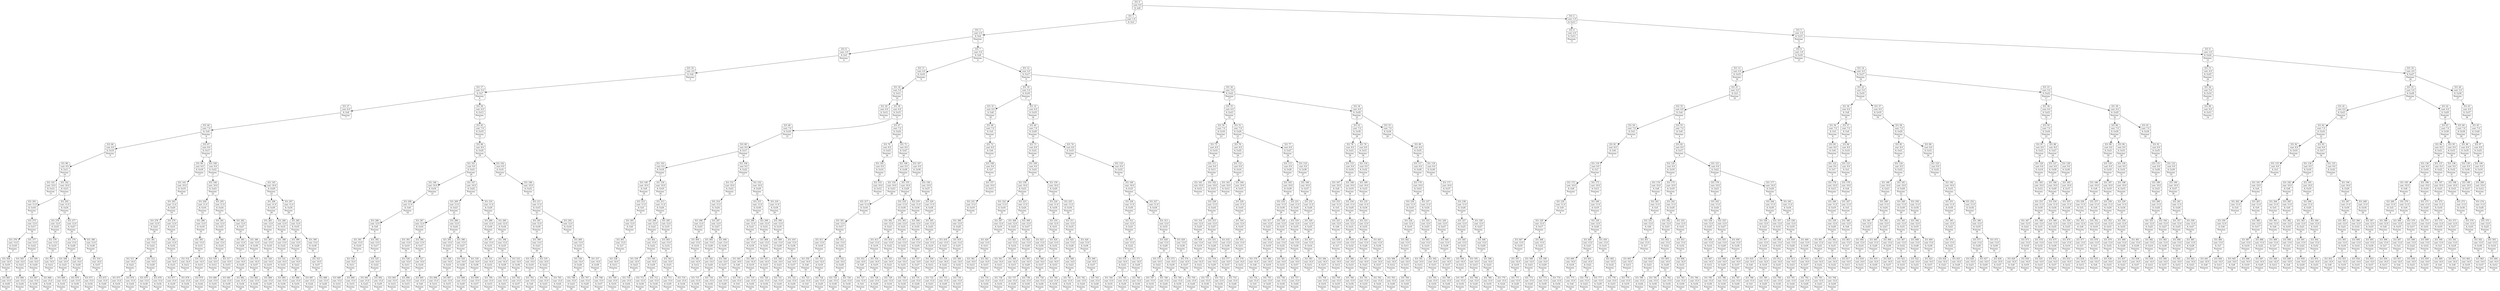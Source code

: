 digraph g {
node [shape = Mrecord];
nodo0[label="{EO: 0|cost: 0.0|A: null}"]
nodo1[label="{EO: 1|cost: 1.0|A: Go3}"]
nodo3[label="{EO: 3|cost: 2.0|A: Go4|Posicion:\n3}"]
nodo6[label="{EO: 6|cost: 3.0|A: Go5|Posicion:\n4}"]
nodo10[label="{EO: 10|cost: 4.0|A: Go6|Posicion:\n5}"]
nodo17[label="{EO: 17|cost: 5.0|A: Go7|Posicion:\n6}"]
nodo27[label="{EO: 27|cost: 6.0|A: Go8|Posicion:\n7}"]
nodo44[label="{EO: 44|cost: 7.0|A: Go9|Posicion:\n8}"]
nodo66[label="{EO: 66|cost: 8.0|A: Go10|Posicion:\n9}"]
nodo98[label="{EO: 98|cost: 9.0|A: Go11|Posicion:\n10}"]
nodo141[label="{EO: 141|cost: 10.0|A: Go12|Posicion:\n11}"]

nodo98 -> nodo141;
nodo142[label="{EO: 142|cost: 10.0|A: Go15|Posicion:\n11}"]
nodo201[label="{EO: 201|cost: 11.0|A: Go16|Posicion:\n15}"]
nodo275[label="{EO: 275|cost: 12.0|A: Go17|Posicion:\n16}"]
nodo376[label="{EO: 376|cost: 13.0|A: Go18|Posicion:\n17}"]
nodo504[label="{EO: 504|cost: 14.0|A: Go19|Posicion:\n18}"]
nodo665[label="{EO: 665|cost: 15.0|A: Go20|Posicion:\n19}"]

nodo504 -> nodo665;

nodo376 -> nodo504;

nodo275 -> nodo376;
nodo377[label="{EO: 377|cost: 13.0|A: Go22|Posicion:\n17}"]
nodo505[label="{EO: 505|cost: 14.0|A: Go23|Posicion:\n22}"]
nodo666[label="{EO: 666|cost: 15.0|A: Go24|Posicion:\n23}"]

nodo505 -> nodo666;

nodo377 -> nodo505;
nodo506[label="{EO: 506|cost: 14.0|A: Go29|Posicion:\n22}"]
nodo667[label="{EO: 667|cost: 15.0|A: Go30|Posicion:\n29}"]

nodo506 -> nodo667;
nodo668[label="{EO: 668|cost: 15.0|A: Go34|Posicion:\n29}"]

nodo506 -> nodo668;

nodo377 -> nodo506;

nodo275 -> nodo377;

nodo201 -> nodo275;

nodo142 -> nodo201;
nodo202[label="{EO: 202|cost: 11.0|A: Go24|Posicion:\n15}"]
nodo276[label="{EO: 276|cost: 12.0|A: Go25|Posicion:\n24}"]
nodo378[label="{EO: 378|cost: 13.0|A: Go14|Posicion:\n25}"]
nodo507[label="{EO: 507|cost: 14.0|A: Go12|Posicion:\n14}"]

nodo378 -> nodo507;

nodo276 -> nodo378;

nodo202 -> nodo276;
nodo277[label="{EO: 277|cost: 12.0|A: Go27|Posicion:\n24}"]
nodo379[label="{EO: 379|cost: 13.0|A: Go28|Posicion:\n27}"]
nodo508[label="{EO: 508|cost: 14.0|A: Go23|Posicion:\n28}"]
nodo669[label="{EO: 669|cost: 15.0|A: Go16|Posicion:\n23}"]

nodo508 -> nodo669;

nodo379 -> nodo508;
nodo509[label="{EO: 509|cost: 14.0|A: Go29|Posicion:\n28}"]
nodo670[label="{EO: 670|cost: 15.0|A: Go30|Posicion:\n29}"]

nodo509 -> nodo670;
nodo671[label="{EO: 671|cost: 15.0|A: Go34|Posicion:\n29}"]

nodo509 -> nodo671;

nodo379 -> nodo509;

nodo277 -> nodo379;
nodo380[label="{EO: 380|cost: 13.0|A: Go36|Posicion:\n27}"]
nodo510[label="{EO: 510|cost: 14.0|A: Go37|Posicion:\n36}"]
nodo672[label="{EO: 672|cost: 15.0|A: Go26|Posicion:\n37}"]

nodo510 -> nodo672;

nodo380 -> nodo510;

nodo277 -> nodo380;

nodo202 -> nodo277;

nodo142 -> nodo202;

nodo98 -> nodo142;

nodo66 -> nodo98;

nodo44 -> nodo66;
nodo67[label="{EO: 67|cost: 8.0|A: Go17|Posicion:\n9}"]
nodo99[label="{EO: 99|cost: 9.0|A: Go18|Posicion:\n17}"]
nodo143[label="{EO: 143|cost: 10.0|A: Go19|Posicion:\n18}"]
nodo203[label="{EO: 203|cost: 11.0|A: Go20|Posicion:\n19}"]
nodo278[label="{EO: 278|cost: 12.0|A: Go21|Posicion:\n20}"]
nodo381[label="{EO: 381|cost: 13.0|A: Go22|Posicion:\n21}"]
nodo511[label="{EO: 511|cost: 14.0|A: Go23|Posicion:\n22}"]
nodo673[label="{EO: 673|cost: 15.0|A: Go16|Posicion:\n23}"]

nodo511 -> nodo673;
nodo674[label="{EO: 674|cost: 15.0|A: Go24|Posicion:\n23}"]

nodo511 -> nodo674;

nodo381 -> nodo511;
nodo512[label="{EO: 512|cost: 14.0|A: Go29|Posicion:\n22}"]
nodo675[label="{EO: 675|cost: 15.0|A: Go30|Posicion:\n29}"]

nodo512 -> nodo675;
nodo676[label="{EO: 676|cost: 15.0|A: Go34|Posicion:\n29}"]

nodo512 -> nodo676;

nodo381 -> nodo512;

nodo278 -> nodo381;

nodo203 -> nodo278;
nodo279[label="{EO: 279|cost: 12.0|A: Go31|Posicion:\n20}"]
nodo382[label="{EO: 382|cost: 13.0|A: Go32|Posicion:\n31}"]
nodo513[label="{EO: 513|cost: 14.0|A: Go33|Posicion:\n32}"]
nodo677[label="{EO: 677|cost: 15.0|A: Go30|Posicion:\n33}"]

nodo513 -> nodo677;
nodo678[label="{EO: 678|cost: 15.0|A: Go34|Posicion:\n33}"]

nodo513 -> nodo678;

nodo382 -> nodo513;

nodo279 -> nodo382;

nodo203 -> nodo279;

nodo143 -> nodo203;

nodo99 -> nodo143;

nodo67 -> nodo99;
nodo100[label="{EO: 100|cost: 9.0|A: Go22|Posicion:\n17}"]
nodo144[label="{EO: 144|cost: 10.0|A: Go23|Posicion:\n22}"]
nodo204[label="{EO: 204|cost: 11.0|A: Go16|Posicion:\n23}"]
nodo280[label="{EO: 280|cost: 12.0|A: Go10|Posicion:\n16}"]
nodo383[label="{EO: 383|cost: 13.0|A: Go11|Posicion:\n10}"]
nodo514[label="{EO: 514|cost: 14.0|A: Go12|Posicion:\n11}"]

nodo383 -> nodo514;
nodo515[label="{EO: 515|cost: 14.0|A: Go15|Posicion:\n11}"]
nodo679[label="{EO: 679|cost: 15.0|A: Go24|Posicion:\n15}"]

nodo515 -> nodo679;

nodo383 -> nodo515;

nodo280 -> nodo383;

nodo204 -> nodo280;

nodo144 -> nodo204;
nodo205[label="{EO: 205|cost: 11.0|A: Go24|Posicion:\n23}"]
nodo281[label="{EO: 281|cost: 12.0|A: Go25|Posicion:\n24}"]
nodo384[label="{EO: 384|cost: 13.0|A: Go14|Posicion:\n25}"]
nodo516[label="{EO: 516|cost: 14.0|A: Go12|Posicion:\n14}"]

nodo384 -> nodo516;
nodo517[label="{EO: 517|cost: 14.0|A: Go15|Posicion:\n14}"]
nodo680[label="{EO: 680|cost: 15.0|A: Go16|Posicion:\n15}"]

nodo517 -> nodo680;

nodo384 -> nodo517;

nodo281 -> nodo384;

nodo205 -> nodo281;
nodo282[label="{EO: 282|cost: 12.0|A: Go27|Posicion:\n24}"]
nodo385[label="{EO: 385|cost: 13.0|A: Go28|Posicion:\n27}"]
nodo518[label="{EO: 518|cost: 14.0|A: Go29|Posicion:\n28}"]
nodo681[label="{EO: 681|cost: 15.0|A: Go30|Posicion:\n29}"]

nodo518 -> nodo681;
nodo682[label="{EO: 682|cost: 15.0|A: Go34|Posicion:\n29}"]

nodo518 -> nodo682;

nodo385 -> nodo518;

nodo282 -> nodo385;
nodo386[label="{EO: 386|cost: 13.0|A: Go36|Posicion:\n27}"]
nodo519[label="{EO: 519|cost: 14.0|A: Go37|Posicion:\n36}"]
nodo683[label="{EO: 683|cost: 15.0|A: Go26|Posicion:\n37}"]

nodo519 -> nodo683;

nodo386 -> nodo519;

nodo282 -> nodo386;

nodo205 -> nodo282;

nodo144 -> nodo205;

nodo100 -> nodo144;
nodo145[label="{EO: 145|cost: 10.0|A: Go29|Posicion:\n22}"]
nodo206[label="{EO: 206|cost: 11.0|A: Go30|Posicion:\n29}"]
nodo283[label="{EO: 283|cost: 12.0|A: Go21|Posicion:\n30}"]
nodo387[label="{EO: 387|cost: 13.0|A: Go18|Posicion:\n21}"]
nodo520[label="{EO: 520|cost: 14.0|A: Go19|Posicion:\n18}"]
nodo684[label="{EO: 684|cost: 15.0|A: Go20|Posicion:\n19}"]

nodo520 -> nodo684;

nodo387 -> nodo520;

nodo283 -> nodo387;

nodo206 -> nodo283;
nodo284[label="{EO: 284|cost: 12.0|A: Go31|Posicion:\n30}"]
nodo388[label="{EO: 388|cost: 13.0|A: Go32|Posicion:\n31}"]
nodo521[label="{EO: 521|cost: 14.0|A: Go33|Posicion:\n32}"]
nodo685[label="{EO: 685|cost: 15.0|A: Go34|Posicion:\n33}"]

nodo521 -> nodo685;

nodo388 -> nodo521;

nodo284 -> nodo388;

nodo206 -> nodo284;

nodo145 -> nodo206;
nodo207[label="{EO: 207|cost: 11.0|A: Go34|Posicion:\n29}"]
nodo285[label="{EO: 285|cost: 12.0|A: Go35|Posicion:\n34}"]
nodo389[label="{EO: 389|cost: 13.0|A: Go28|Posicion:\n35}"]
nodo522[label="{EO: 522|cost: 14.0|A: Go23|Posicion:\n28}"]
nodo686[label="{EO: 686|cost: 15.0|A: Go16|Posicion:\n23}"]

nodo522 -> nodo686;
nodo687[label="{EO: 687|cost: 15.0|A: Go24|Posicion:\n23}"]

nodo522 -> nodo687;

nodo389 -> nodo522;

nodo285 -> nodo389;
nodo390[label="{EO: 390|cost: 13.0|A: Go36|Posicion:\n35}"]
nodo523[label="{EO: 523|cost: 14.0|A: Go37|Posicion:\n36}"]
nodo688[label="{EO: 688|cost: 15.0|A: Go26|Posicion:\n37}"]

nodo523 -> nodo688;

nodo390 -> nodo523;

nodo285 -> nodo390;

nodo207 -> nodo285;

nodo145 -> nodo207;

nodo100 -> nodo145;

nodo67 -> nodo100;

nodo44 -> nodo67;

nodo27 -> nodo44;

nodo17 -> nodo27;
nodo28[label="{EO: 28|cost: 6.0|A: Go13|Posicion:\n7}"]
nodo45[label="{EO: 45|cost: 7.0|A: Go19|Posicion:\n13}"]
nodo68[label="{EO: 68|cost: 8.0|A: Go20|Posicion:\n19}"]
nodo101[label="{EO: 101|cost: 9.0|A: Go21|Posicion:\n20}"]
nodo146[label="{EO: 146|cost: 10.0|A: Go18|Posicion:\n21}"]
nodo208[label="{EO: 208|cost: 11.0|A: Go8|Posicion:\n18}"]
nodo286[label="{EO: 286|cost: 12.0|A: Go9|Posicion:\n8}"]
nodo391[label="{EO: 391|cost: 13.0|A: Go10|Posicion:\n9}"]
nodo524[label="{EO: 524|cost: 14.0|A: Go11|Posicion:\n10}"]
nodo689[label="{EO: 689|cost: 15.0|A: Go12|Posicion:\n11}"]

nodo524 -> nodo689;
nodo690[label="{EO: 690|cost: 15.0|A: Go15|Posicion:\n11}"]

nodo524 -> nodo690;

nodo391 -> nodo524;

nodo286 -> nodo391;
nodo392[label="{EO: 392|cost: 13.0|A: Go17|Posicion:\n9}"]
nodo525[label="{EO: 525|cost: 14.0|A: Go22|Posicion:\n17}"]
nodo691[label="{EO: 691|cost: 15.0|A: Go23|Posicion:\n22}"]

nodo525 -> nodo691;
nodo692[label="{EO: 692|cost: 15.0|A: Go29|Posicion:\n22}"]

nodo525 -> nodo692;

nodo392 -> nodo525;

nodo286 -> nodo392;

nodo208 -> nodo286;

nodo146 -> nodo208;

nodo101 -> nodo146;
nodo147[label="{EO: 147|cost: 10.0|A: Go22|Posicion:\n21}"]
nodo209[label="{EO: 209|cost: 11.0|A: Go23|Posicion:\n22}"]
nodo287[label="{EO: 287|cost: 12.0|A: Go16|Posicion:\n23}"]
nodo393[label="{EO: 393|cost: 13.0|A: Go10|Posicion:\n16}"]
nodo526[label="{EO: 526|cost: 14.0|A: Go11|Posicion:\n10}"]
nodo693[label="{EO: 693|cost: 15.0|A: Go12|Posicion:\n11}"]

nodo526 -> nodo693;
nodo694[label="{EO: 694|cost: 15.0|A: Go15|Posicion:\n11}"]

nodo526 -> nodo694;

nodo393 -> nodo526;

nodo287 -> nodo393;
nodo394[label="{EO: 394|cost: 13.0|A: Go17|Posicion:\n16}"]
nodo527[label="{EO: 527|cost: 14.0|A: Go18|Posicion:\n17}"]
nodo695[label="{EO: 695|cost: 15.0|A: Go8|Posicion:\n18}"]

nodo527 -> nodo695;

nodo394 -> nodo527;

nodo287 -> nodo394;

nodo209 -> nodo287;
nodo288[label="{EO: 288|cost: 12.0|A: Go24|Posicion:\n23}"]
nodo395[label="{EO: 395|cost: 13.0|A: Go25|Posicion:\n24}"]
nodo528[label="{EO: 528|cost: 14.0|A: Go14|Posicion:\n25}"]
nodo696[label="{EO: 696|cost: 15.0|A: Go12|Posicion:\n14}"]

nodo528 -> nodo696;
nodo697[label="{EO: 697|cost: 15.0|A: Go15|Posicion:\n14}"]

nodo528 -> nodo697;

nodo395 -> nodo528;

nodo288 -> nodo395;
nodo396[label="{EO: 396|cost: 13.0|A: Go27|Posicion:\n24}"]
nodo529[label="{EO: 529|cost: 14.0|A: Go28|Posicion:\n27}"]
nodo698[label="{EO: 698|cost: 15.0|A: Go29|Posicion:\n28}"]

nodo529 -> nodo698;

nodo396 -> nodo529;
nodo530[label="{EO: 530|cost: 14.0|A: Go36|Posicion:\n27}"]
nodo699[label="{EO: 699|cost: 15.0|A: Go37|Posicion:\n36}"]

nodo530 -> nodo699;

nodo396 -> nodo530;

nodo288 -> nodo396;

nodo209 -> nodo288;

nodo147 -> nodo209;
nodo210[label="{EO: 210|cost: 11.0|A: Go29|Posicion:\n22}"]
nodo289[label="{EO: 289|cost: 12.0|A: Go30|Posicion:\n29}"]
nodo397[label="{EO: 397|cost: 13.0|A: Go31|Posicion:\n30}"]
nodo531[label="{EO: 531|cost: 14.0|A: Go32|Posicion:\n31}"]
nodo700[label="{EO: 700|cost: 15.0|A: Go33|Posicion:\n32}"]

nodo531 -> nodo700;

nodo397 -> nodo531;

nodo289 -> nodo397;

nodo210 -> nodo289;
nodo290[label="{EO: 290|cost: 12.0|A: Go34|Posicion:\n29}"]
nodo398[label="{EO: 398|cost: 13.0|A: Go35|Posicion:\n34}"]
nodo532[label="{EO: 532|cost: 14.0|A: Go28|Posicion:\n35}"]
nodo701[label="{EO: 701|cost: 15.0|A: Go23|Posicion:\n28}"]

nodo532 -> nodo701;

nodo398 -> nodo532;
nodo533[label="{EO: 533|cost: 14.0|A: Go36|Posicion:\n35}"]
nodo702[label="{EO: 702|cost: 15.0|A: Go37|Posicion:\n36}"]

nodo533 -> nodo702;

nodo398 -> nodo533;

nodo290 -> nodo398;

nodo210 -> nodo290;

nodo147 -> nodo210;

nodo101 -> nodo147;

nodo68 -> nodo101;
nodo102[label="{EO: 102|cost: 9.0|A: Go31|Posicion:\n20}"]
nodo148[label="{EO: 148|cost: 10.0|A: Go32|Posicion:\n31}"]
nodo211[label="{EO: 211|cost: 11.0|A: Go33|Posicion:\n32}"]
nodo291[label="{EO: 291|cost: 12.0|A: Go30|Posicion:\n33}"]
nodo399[label="{EO: 399|cost: 13.0|A: Go21|Posicion:\n30}"]
nodo534[label="{EO: 534|cost: 14.0|A: Go18|Posicion:\n21}"]
nodo703[label="{EO: 703|cost: 15.0|A: Go8|Posicion:\n18}"]

nodo534 -> nodo703;

nodo399 -> nodo534;
nodo535[label="{EO: 535|cost: 14.0|A: Go22|Posicion:\n21}"]
nodo704[label="{EO: 704|cost: 15.0|A: Go23|Posicion:\n22}"]

nodo535 -> nodo704;
nodo705[label="{EO: 705|cost: 15.0|A: Go29|Posicion:\n22}"]

nodo535 -> nodo705;

nodo399 -> nodo535;

nodo291 -> nodo399;

nodo211 -> nodo291;
nodo292[label="{EO: 292|cost: 12.0|A: Go34|Posicion:\n33}"]
nodo400[label="{EO: 400|cost: 13.0|A: Go35|Posicion:\n34}"]
nodo536[label="{EO: 536|cost: 14.0|A: Go28|Posicion:\n35}"]
nodo706[label="{EO: 706|cost: 15.0|A: Go23|Posicion:\n28}"]

nodo536 -> nodo706;
nodo707[label="{EO: 707|cost: 15.0|A: Go29|Posicion:\n28}"]

nodo536 -> nodo707;

nodo400 -> nodo536;
nodo537[label="{EO: 537|cost: 14.0|A: Go36|Posicion:\n35}"]
nodo708[label="{EO: 708|cost: 15.0|A: Go37|Posicion:\n36}"]

nodo537 -> nodo708;

nodo400 -> nodo537;

nodo292 -> nodo400;

nodo211 -> nodo292;

nodo148 -> nodo211;

nodo102 -> nodo148;

nodo68 -> nodo102;

nodo45 -> nodo68;

nodo28 -> nodo45;

nodo17 -> nodo28;

nodo10 -> nodo17;

nodo6 -> nodo10;

nodo3 -> nodo6;
nodo7[label="{EO: 7|cost: 3.0|A: Go9|Posicion:\n4}"]
nodo11[label="{EO: 11|cost: 4.0|A: Go10|Posicion:\n9}"]
nodo18[label="{EO: 18|cost: 5.0|A: Go11|Posicion:\n10}"]
nodo29[label="{EO: 29|cost: 6.0|A: Go12|Posicion:\n11}"]

nodo18 -> nodo29;
nodo30[label="{EO: 30|cost: 6.0|A: Go15|Posicion:\n11}"]
nodo46[label="{EO: 46|cost: 7.0|A: Go16|Posicion:\n15}"]
nodo69[label="{EO: 69|cost: 8.0|A: Go17|Posicion:\n16}"]
nodo103[label="{EO: 103|cost: 9.0|A: Go18|Posicion:\n17}"]
nodo149[label="{EO: 149|cost: 10.0|A: Go8|Posicion:\n18}"]
nodo212[label="{EO: 212|cost: 11.0|A: Go5|Posicion:\n8}"]
nodo293[label="{EO: 293|cost: 12.0|A: Go6|Posicion:\n5}"]
nodo401[label="{EO: 401|cost: 13.0|A: Go7|Posicion:\n6}"]
nodo538[label="{EO: 538|cost: 14.0|A: Go13|Posicion:\n7}"]
nodo709[label="{EO: 709|cost: 15.0|A: Go19|Posicion:\n13}"]

nodo538 -> nodo709;

nodo401 -> nodo538;

nodo293 -> nodo401;

nodo212 -> nodo293;

nodo149 -> nodo212;

nodo103 -> nodo149;
nodo150[label="{EO: 150|cost: 10.0|A: Go19|Posicion:\n18}"]
nodo213[label="{EO: 213|cost: 11.0|A: Go20|Posicion:\n19}"]
nodo294[label="{EO: 294|cost: 12.0|A: Go21|Posicion:\n20}"]
nodo402[label="{EO: 402|cost: 13.0|A: Go22|Posicion:\n21}"]
nodo539[label="{EO: 539|cost: 14.0|A: Go23|Posicion:\n22}"]
nodo710[label="{EO: 710|cost: 15.0|A: Go24|Posicion:\n23}"]

nodo539 -> nodo710;

nodo402 -> nodo539;
nodo540[label="{EO: 540|cost: 14.0|A: Go29|Posicion:\n22}"]
nodo711[label="{EO: 711|cost: 15.0|A: Go30|Posicion:\n29}"]

nodo540 -> nodo711;
nodo712[label="{EO: 712|cost: 15.0|A: Go34|Posicion:\n29}"]

nodo540 -> nodo712;

nodo402 -> nodo540;

nodo294 -> nodo402;

nodo213 -> nodo294;
nodo295[label="{EO: 295|cost: 12.0|A: Go31|Posicion:\n20}"]
nodo403[label="{EO: 403|cost: 13.0|A: Go32|Posicion:\n31}"]
nodo541[label="{EO: 541|cost: 14.0|A: Go33|Posicion:\n32}"]
nodo713[label="{EO: 713|cost: 15.0|A: Go30|Posicion:\n33}"]

nodo541 -> nodo713;
nodo714[label="{EO: 714|cost: 15.0|A: Go34|Posicion:\n33}"]

nodo541 -> nodo714;

nodo403 -> nodo541;

nodo295 -> nodo403;

nodo213 -> nodo295;

nodo150 -> nodo213;

nodo103 -> nodo150;

nodo69 -> nodo103;
nodo104[label="{EO: 104|cost: 9.0|A: Go22|Posicion:\n17}"]
nodo151[label="{EO: 151|cost: 10.0|A: Go23|Posicion:\n22}"]
nodo214[label="{EO: 214|cost: 11.0|A: Go24|Posicion:\n23}"]
nodo296[label="{EO: 296|cost: 12.0|A: Go25|Posicion:\n24}"]
nodo404[label="{EO: 404|cost: 13.0|A: Go14|Posicion:\n25}"]
nodo542[label="{EO: 542|cost: 14.0|A: Go12|Posicion:\n14}"]

nodo404 -> nodo542;

nodo296 -> nodo404;

nodo214 -> nodo296;
nodo297[label="{EO: 297|cost: 12.0|A: Go27|Posicion:\n24}"]
nodo405[label="{EO: 405|cost: 13.0|A: Go28|Posicion:\n27}"]
nodo543[label="{EO: 543|cost: 14.0|A: Go29|Posicion:\n28}"]
nodo715[label="{EO: 715|cost: 15.0|A: Go30|Posicion:\n29}"]

nodo543 -> nodo715;
nodo716[label="{EO: 716|cost: 15.0|A: Go34|Posicion:\n29}"]

nodo543 -> nodo716;

nodo405 -> nodo543;

nodo297 -> nodo405;
nodo406[label="{EO: 406|cost: 13.0|A: Go36|Posicion:\n27}"]
nodo544[label="{EO: 544|cost: 14.0|A: Go37|Posicion:\n36}"]
nodo717[label="{EO: 717|cost: 15.0|A: Go26|Posicion:\n37}"]

nodo544 -> nodo717;

nodo406 -> nodo544;

nodo297 -> nodo406;

nodo214 -> nodo297;

nodo151 -> nodo214;

nodo104 -> nodo151;
nodo152[label="{EO: 152|cost: 10.0|A: Go29|Posicion:\n22}"]
nodo215[label="{EO: 215|cost: 11.0|A: Go30|Posicion:\n29}"]
nodo298[label="{EO: 298|cost: 12.0|A: Go21|Posicion:\n30}"]
nodo407[label="{EO: 407|cost: 13.0|A: Go18|Posicion:\n21}"]
nodo545[label="{EO: 545|cost: 14.0|A: Go8|Posicion:\n18}"]
nodo718[label="{EO: 718|cost: 15.0|A: Go5|Posicion:\n8}"]

nodo545 -> nodo718;

nodo407 -> nodo545;
nodo546[label="{EO: 546|cost: 14.0|A: Go19|Posicion:\n18}"]
nodo719[label="{EO: 719|cost: 15.0|A: Go20|Posicion:\n19}"]

nodo546 -> nodo719;

nodo407 -> nodo546;

nodo298 -> nodo407;

nodo215 -> nodo298;
nodo299[label="{EO: 299|cost: 12.0|A: Go31|Posicion:\n30}"]
nodo408[label="{EO: 408|cost: 13.0|A: Go32|Posicion:\n31}"]
nodo547[label="{EO: 547|cost: 14.0|A: Go33|Posicion:\n32}"]
nodo720[label="{EO: 720|cost: 15.0|A: Go34|Posicion:\n33}"]

nodo547 -> nodo720;

nodo408 -> nodo547;

nodo299 -> nodo408;

nodo215 -> nodo299;

nodo152 -> nodo215;
nodo216[label="{EO: 216|cost: 11.0|A: Go34|Posicion:\n29}"]
nodo300[label="{EO: 300|cost: 12.0|A: Go35|Posicion:\n34}"]
nodo409[label="{EO: 409|cost: 13.0|A: Go28|Posicion:\n35}"]
nodo548[label="{EO: 548|cost: 14.0|A: Go23|Posicion:\n28}"]
nodo721[label="{EO: 721|cost: 15.0|A: Go24|Posicion:\n23}"]

nodo548 -> nodo721;

nodo409 -> nodo548;

nodo300 -> nodo409;
nodo410[label="{EO: 410|cost: 13.0|A: Go36|Posicion:\n35}"]
nodo549[label="{EO: 549|cost: 14.0|A: Go37|Posicion:\n36}"]
nodo722[label="{EO: 722|cost: 15.0|A: Go26|Posicion:\n37}"]

nodo549 -> nodo722;

nodo410 -> nodo549;

nodo300 -> nodo410;

nodo216 -> nodo300;

nodo152 -> nodo216;

nodo104 -> nodo152;

nodo69 -> nodo104;

nodo46 -> nodo69;

nodo30 -> nodo46;
nodo47[label="{EO: 47|cost: 7.0|A: Go24|Posicion:\n15}"]
nodo70[label="{EO: 70|cost: 8.0|A: Go25|Posicion:\n24}"]
nodo105[label="{EO: 105|cost: 9.0|A: Go14|Posicion:\n25}"]
nodo153[label="{EO: 153|cost: 10.0|A: Go12|Posicion:\n14}"]

nodo105 -> nodo153;

nodo70 -> nodo105;

nodo47 -> nodo70;
nodo71[label="{EO: 71|cost: 8.0|A: Go27|Posicion:\n24}"]
nodo106[label="{EO: 106|cost: 9.0|A: Go28|Posicion:\n27}"]
nodo154[label="{EO: 154|cost: 10.0|A: Go23|Posicion:\n28}"]
nodo217[label="{EO: 217|cost: 11.0|A: Go16|Posicion:\n23}"]
nodo301[label="{EO: 301|cost: 12.0|A: Go17|Posicion:\n16}"]
nodo411[label="{EO: 411|cost: 13.0|A: Go18|Posicion:\n17}"]
nodo550[label="{EO: 550|cost: 14.0|A: Go8|Posicion:\n18}"]
nodo723[label="{EO: 723|cost: 15.0|A: Go5|Posicion:\n8}"]

nodo550 -> nodo723;

nodo411 -> nodo550;
nodo551[label="{EO: 551|cost: 14.0|A: Go19|Posicion:\n18}"]
nodo724[label="{EO: 724|cost: 15.0|A: Go20|Posicion:\n19}"]

nodo551 -> nodo724;

nodo411 -> nodo551;

nodo301 -> nodo411;
nodo412[label="{EO: 412|cost: 13.0|A: Go22|Posicion:\n17}"]
nodo552[label="{EO: 552|cost: 14.0|A: Go29|Posicion:\n22}"]
nodo725[label="{EO: 725|cost: 15.0|A: Go30|Posicion:\n29}"]

nodo552 -> nodo725;
nodo726[label="{EO: 726|cost: 15.0|A: Go34|Posicion:\n29}"]

nodo552 -> nodo726;

nodo412 -> nodo552;

nodo301 -> nodo412;

nodo217 -> nodo301;

nodo154 -> nodo217;

nodo106 -> nodo154;
nodo155[label="{EO: 155|cost: 10.0|A: Go29|Posicion:\n28}"]
nodo218[label="{EO: 218|cost: 11.0|A: Go30|Posicion:\n29}"]
nodo302[label="{EO: 302|cost: 12.0|A: Go21|Posicion:\n30}"]
nodo413[label="{EO: 413|cost: 13.0|A: Go18|Posicion:\n21}"]
nodo553[label="{EO: 553|cost: 14.0|A: Go8|Posicion:\n18}"]
nodo727[label="{EO: 727|cost: 15.0|A: Go5|Posicion:\n8}"]

nodo553 -> nodo727;

nodo413 -> nodo553;
nodo554[label="{EO: 554|cost: 14.0|A: Go19|Posicion:\n18}"]
nodo728[label="{EO: 728|cost: 15.0|A: Go20|Posicion:\n19}"]

nodo554 -> nodo728;

nodo413 -> nodo554;

nodo302 -> nodo413;
nodo414[label="{EO: 414|cost: 13.0|A: Go22|Posicion:\n21}"]
nodo555[label="{EO: 555|cost: 14.0|A: Go23|Posicion:\n22}"]
nodo729[label="{EO: 729|cost: 15.0|A: Go16|Posicion:\n23}"]

nodo555 -> nodo729;

nodo414 -> nodo555;

nodo302 -> nodo414;

nodo218 -> nodo302;
nodo303[label="{EO: 303|cost: 12.0|A: Go31|Posicion:\n30}"]
nodo415[label="{EO: 415|cost: 13.0|A: Go32|Posicion:\n31}"]
nodo556[label="{EO: 556|cost: 14.0|A: Go33|Posicion:\n32}"]
nodo730[label="{EO: 730|cost: 15.0|A: Go34|Posicion:\n33}"]

nodo556 -> nodo730;

nodo415 -> nodo556;

nodo303 -> nodo415;

nodo218 -> nodo303;

nodo155 -> nodo218;
nodo219[label="{EO: 219|cost: 11.0|A: Go34|Posicion:\n29}"]
nodo304[label="{EO: 304|cost: 12.0|A: Go35|Posicion:\n34}"]
nodo416[label="{EO: 416|cost: 13.0|A: Go36|Posicion:\n35}"]
nodo557[label="{EO: 557|cost: 14.0|A: Go37|Posicion:\n36}"]
nodo731[label="{EO: 731|cost: 15.0|A: Go26|Posicion:\n37}"]

nodo557 -> nodo731;

nodo416 -> nodo557;

nodo304 -> nodo416;

nodo219 -> nodo304;

nodo155 -> nodo219;

nodo106 -> nodo155;

nodo71 -> nodo106;
nodo107[label="{EO: 107|cost: 9.0|A: Go36|Posicion:\n27}"]
nodo156[label="{EO: 156|cost: 10.0|A: Go37|Posicion:\n36}"]
nodo220[label="{EO: 220|cost: 11.0|A: Go26|Posicion:\n37}"]
nodo305[label="{EO: 305|cost: 12.0|A: Go25|Posicion:\n26}"]
nodo417[label="{EO: 417|cost: 13.0|A: Go14|Posicion:\n25}"]
nodo558[label="{EO: 558|cost: 14.0|A: Go12|Posicion:\n14}"]

nodo417 -> nodo558;

nodo305 -> nodo417;

nodo220 -> nodo305;

nodo156 -> nodo220;

nodo107 -> nodo156;

nodo71 -> nodo107;

nodo47 -> nodo71;

nodo30 -> nodo47;

nodo18 -> nodo30;

nodo11 -> nodo18;

nodo7 -> nodo11;
nodo12[label="{EO: 12|cost: 4.0|A: Go17|Posicion:\n9}"]
nodo19[label="{EO: 19|cost: 5.0|A: Go18|Posicion:\n17}"]
nodo31[label="{EO: 31|cost: 6.0|A: Go8|Posicion:\n18}"]
nodo48[label="{EO: 48|cost: 7.0|A: Go5|Posicion:\n8}"]
nodo72[label="{EO: 72|cost: 8.0|A: Go6|Posicion:\n5}"]
nodo108[label="{EO: 108|cost: 9.0|A: Go7|Posicion:\n6}"]
nodo157[label="{EO: 157|cost: 10.0|A: Go13|Posicion:\n7}"]
nodo221[label="{EO: 221|cost: 11.0|A: Go19|Posicion:\n13}"]
nodo306[label="{EO: 306|cost: 12.0|A: Go20|Posicion:\n19}"]
nodo418[label="{EO: 418|cost: 13.0|A: Go21|Posicion:\n20}"]
nodo559[label="{EO: 559|cost: 14.0|A: Go22|Posicion:\n21}"]
nodo732[label="{EO: 732|cost: 15.0|A: Go23|Posicion:\n22}"]

nodo559 -> nodo732;
nodo733[label="{EO: 733|cost: 15.0|A: Go29|Posicion:\n22}"]

nodo559 -> nodo733;

nodo418 -> nodo559;

nodo306 -> nodo418;
nodo419[label="{EO: 419|cost: 13.0|A: Go31|Posicion:\n20}"]
nodo560[label="{EO: 560|cost: 14.0|A: Go32|Posicion:\n31}"]
nodo734[label="{EO: 734|cost: 15.0|A: Go33|Posicion:\n32}"]

nodo560 -> nodo734;

nodo419 -> nodo560;

nodo306 -> nodo419;

nodo221 -> nodo306;

nodo157 -> nodo221;

nodo108 -> nodo157;

nodo72 -> nodo108;

nodo48 -> nodo72;

nodo31 -> nodo48;

nodo19 -> nodo31;
nodo32[label="{EO: 32|cost: 6.0|A: Go19|Posicion:\n18}"]
nodo49[label="{EO: 49|cost: 7.0|A: Go20|Posicion:\n19}"]
nodo73[label="{EO: 73|cost: 8.0|A: Go21|Posicion:\n20}"]
nodo109[label="{EO: 109|cost: 9.0|A: Go22|Posicion:\n21}"]
nodo158[label="{EO: 158|cost: 10.0|A: Go23|Posicion:\n22}"]
nodo222[label="{EO: 222|cost: 11.0|A: Go16|Posicion:\n23}"]
nodo307[label="{EO: 307|cost: 12.0|A: Go10|Posicion:\n16}"]
nodo420[label="{EO: 420|cost: 13.0|A: Go11|Posicion:\n10}"]
nodo561[label="{EO: 561|cost: 14.0|A: Go12|Posicion:\n11}"]

nodo420 -> nodo561;
nodo562[label="{EO: 562|cost: 14.0|A: Go15|Posicion:\n11}"]
nodo735[label="{EO: 735|cost: 15.0|A: Go24|Posicion:\n15}"]

nodo562 -> nodo735;

nodo420 -> nodo562;

nodo307 -> nodo420;

nodo222 -> nodo307;

nodo158 -> nodo222;
nodo223[label="{EO: 223|cost: 11.0|A: Go24|Posicion:\n23}"]
nodo308[label="{EO: 308|cost: 12.0|A: Go25|Posicion:\n24}"]
nodo421[label="{EO: 421|cost: 13.0|A: Go14|Posicion:\n25}"]
nodo563[label="{EO: 563|cost: 14.0|A: Go12|Posicion:\n14}"]

nodo421 -> nodo563;
nodo564[label="{EO: 564|cost: 14.0|A: Go15|Posicion:\n14}"]
nodo736[label="{EO: 736|cost: 15.0|A: Go16|Posicion:\n15}"]

nodo564 -> nodo736;

nodo421 -> nodo564;

nodo308 -> nodo421;

nodo223 -> nodo308;
nodo309[label="{EO: 309|cost: 12.0|A: Go27|Posicion:\n24}"]
nodo422[label="{EO: 422|cost: 13.0|A: Go28|Posicion:\n27}"]
nodo565[label="{EO: 565|cost: 14.0|A: Go29|Posicion:\n28}"]
nodo737[label="{EO: 737|cost: 15.0|A: Go30|Posicion:\n29}"]

nodo565 -> nodo737;
nodo738[label="{EO: 738|cost: 15.0|A: Go34|Posicion:\n29}"]

nodo565 -> nodo738;

nodo422 -> nodo565;

nodo309 -> nodo422;
nodo423[label="{EO: 423|cost: 13.0|A: Go36|Posicion:\n27}"]
nodo566[label="{EO: 566|cost: 14.0|A: Go37|Posicion:\n36}"]
nodo739[label="{EO: 739|cost: 15.0|A: Go26|Posicion:\n37}"]

nodo566 -> nodo739;

nodo423 -> nodo566;

nodo309 -> nodo423;

nodo223 -> nodo309;

nodo158 -> nodo223;

nodo109 -> nodo158;
nodo159[label="{EO: 159|cost: 10.0|A: Go29|Posicion:\n22}"]
nodo224[label="{EO: 224|cost: 11.0|A: Go30|Posicion:\n29}"]
nodo310[label="{EO: 310|cost: 12.0|A: Go31|Posicion:\n30}"]
nodo424[label="{EO: 424|cost: 13.0|A: Go32|Posicion:\n31}"]
nodo567[label="{EO: 567|cost: 14.0|A: Go33|Posicion:\n32}"]
nodo740[label="{EO: 740|cost: 15.0|A: Go34|Posicion:\n33}"]

nodo567 -> nodo740;

nodo424 -> nodo567;

nodo310 -> nodo424;

nodo224 -> nodo310;

nodo159 -> nodo224;
nodo225[label="{EO: 225|cost: 11.0|A: Go34|Posicion:\n29}"]
nodo311[label="{EO: 311|cost: 12.0|A: Go35|Posicion:\n34}"]
nodo425[label="{EO: 425|cost: 13.0|A: Go28|Posicion:\n35}"]
nodo568[label="{EO: 568|cost: 14.0|A: Go23|Posicion:\n28}"]
nodo741[label="{EO: 741|cost: 15.0|A: Go16|Posicion:\n23}"]

nodo568 -> nodo741;
nodo742[label="{EO: 742|cost: 15.0|A: Go24|Posicion:\n23}"]

nodo568 -> nodo742;

nodo425 -> nodo568;

nodo311 -> nodo425;
nodo426[label="{EO: 426|cost: 13.0|A: Go36|Posicion:\n35}"]
nodo569[label="{EO: 569|cost: 14.0|A: Go37|Posicion:\n36}"]
nodo743[label="{EO: 743|cost: 15.0|A: Go26|Posicion:\n37}"]

nodo569 -> nodo743;

nodo426 -> nodo569;

nodo311 -> nodo426;

nodo225 -> nodo311;

nodo159 -> nodo225;

nodo109 -> nodo159;

nodo73 -> nodo109;

nodo49 -> nodo73;
nodo74[label="{EO: 74|cost: 8.0|A: Go31|Posicion:\n20}"]
nodo110[label="{EO: 110|cost: 9.0|A: Go32|Posicion:\n31}"]
nodo160[label="{EO: 160|cost: 10.0|A: Go33|Posicion:\n32}"]
nodo226[label="{EO: 226|cost: 11.0|A: Go30|Posicion:\n33}"]
nodo312[label="{EO: 312|cost: 12.0|A: Go21|Posicion:\n30}"]
nodo427[label="{EO: 427|cost: 13.0|A: Go22|Posicion:\n21}"]
nodo570[label="{EO: 570|cost: 14.0|A: Go23|Posicion:\n22}"]
nodo744[label="{EO: 744|cost: 15.0|A: Go16|Posicion:\n23}"]

nodo570 -> nodo744;
nodo745[label="{EO: 745|cost: 15.0|A: Go24|Posicion:\n23}"]

nodo570 -> nodo745;

nodo427 -> nodo570;
nodo571[label="{EO: 571|cost: 14.0|A: Go29|Posicion:\n22}"]
nodo746[label="{EO: 746|cost: 15.0|A: Go34|Posicion:\n29}"]

nodo571 -> nodo746;

nodo427 -> nodo571;

nodo312 -> nodo427;

nodo226 -> nodo312;

nodo160 -> nodo226;
nodo227[label="{EO: 227|cost: 11.0|A: Go34|Posicion:\n33}"]
nodo313[label="{EO: 313|cost: 12.0|A: Go35|Posicion:\n34}"]
nodo428[label="{EO: 428|cost: 13.0|A: Go28|Posicion:\n35}"]
nodo572[label="{EO: 572|cost: 14.0|A: Go23|Posicion:\n28}"]
nodo747[label="{EO: 747|cost: 15.0|A: Go16|Posicion:\n23}"]

nodo572 -> nodo747;
nodo748[label="{EO: 748|cost: 15.0|A: Go24|Posicion:\n23}"]

nodo572 -> nodo748;

nodo428 -> nodo572;
nodo573[label="{EO: 573|cost: 14.0|A: Go29|Posicion:\n28}"]
nodo749[label="{EO: 749|cost: 15.0|A: Go30|Posicion:\n29}"]

nodo573 -> nodo749;

nodo428 -> nodo573;

nodo313 -> nodo428;
nodo429[label="{EO: 429|cost: 13.0|A: Go36|Posicion:\n35}"]
nodo574[label="{EO: 574|cost: 14.0|A: Go37|Posicion:\n36}"]
nodo750[label="{EO: 750|cost: 15.0|A: Go26|Posicion:\n37}"]

nodo574 -> nodo750;

nodo429 -> nodo574;

nodo313 -> nodo429;

nodo227 -> nodo313;

nodo160 -> nodo227;

nodo110 -> nodo160;

nodo74 -> nodo110;

nodo49 -> nodo74;

nodo32 -> nodo49;

nodo19 -> nodo32;

nodo12 -> nodo19;
nodo20[label="{EO: 20|cost: 5.0|A: Go22|Posicion:\n17}"]
nodo33[label="{EO: 33|cost: 6.0|A: Go23|Posicion:\n22}"]
nodo50[label="{EO: 50|cost: 7.0|A: Go16|Posicion:\n23}"]
nodo75[label="{EO: 75|cost: 8.0|A: Go10|Posicion:\n16}"]
nodo111[label="{EO: 111|cost: 9.0|A: Go11|Posicion:\n10}"]
nodo161[label="{EO: 161|cost: 10.0|A: Go12|Posicion:\n11}"]

nodo111 -> nodo161;
nodo162[label="{EO: 162|cost: 10.0|A: Go15|Posicion:\n11}"]
nodo228[label="{EO: 228|cost: 11.0|A: Go24|Posicion:\n15}"]
nodo314[label="{EO: 314|cost: 12.0|A: Go25|Posicion:\n24}"]
nodo430[label="{EO: 430|cost: 13.0|A: Go14|Posicion:\n25}"]
nodo575[label="{EO: 575|cost: 14.0|A: Go12|Posicion:\n14}"]

nodo430 -> nodo575;

nodo314 -> nodo430;

nodo228 -> nodo314;
nodo315[label="{EO: 315|cost: 12.0|A: Go27|Posicion:\n24}"]
nodo431[label="{EO: 431|cost: 13.0|A: Go28|Posicion:\n27}"]
nodo576[label="{EO: 576|cost: 14.0|A: Go29|Posicion:\n28}"]
nodo751[label="{EO: 751|cost: 15.0|A: Go30|Posicion:\n29}"]

nodo576 -> nodo751;
nodo752[label="{EO: 752|cost: 15.0|A: Go34|Posicion:\n29}"]

nodo576 -> nodo752;

nodo431 -> nodo576;

nodo315 -> nodo431;
nodo432[label="{EO: 432|cost: 13.0|A: Go36|Posicion:\n27}"]
nodo577[label="{EO: 577|cost: 14.0|A: Go37|Posicion:\n36}"]
nodo753[label="{EO: 753|cost: 15.0|A: Go26|Posicion:\n37}"]

nodo577 -> nodo753;

nodo432 -> nodo577;

nodo315 -> nodo432;

nodo228 -> nodo315;

nodo162 -> nodo228;

nodo111 -> nodo162;

nodo75 -> nodo111;

nodo50 -> nodo75;

nodo33 -> nodo50;
nodo51[label="{EO: 51|cost: 7.0|A: Go24|Posicion:\n23}"]
nodo76[label="{EO: 76|cost: 8.0|A: Go25|Posicion:\n24}"]
nodo112[label="{EO: 112|cost: 9.0|A: Go14|Posicion:\n25}"]
nodo163[label="{EO: 163|cost: 10.0|A: Go12|Posicion:\n14}"]

nodo112 -> nodo163;
nodo164[label="{EO: 164|cost: 10.0|A: Go15|Posicion:\n14}"]
nodo229[label="{EO: 229|cost: 11.0|A: Go16|Posicion:\n15}"]
nodo316[label="{EO: 316|cost: 12.0|A: Go10|Posicion:\n16}"]
nodo433[label="{EO: 433|cost: 13.0|A: Go11|Posicion:\n10}"]
nodo578[label="{EO: 578|cost: 14.0|A: Go12|Posicion:\n11}"]

nodo433 -> nodo578;

nodo316 -> nodo433;

nodo229 -> nodo316;

nodo164 -> nodo229;

nodo112 -> nodo164;

nodo76 -> nodo112;

nodo51 -> nodo76;
nodo77[label="{EO: 77|cost: 8.0|A: Go27|Posicion:\n24}"]
nodo113[label="{EO: 113|cost: 9.0|A: Go28|Posicion:\n27}"]
nodo165[label="{EO: 165|cost: 10.0|A: Go29|Posicion:\n28}"]
nodo230[label="{EO: 230|cost: 11.0|A: Go30|Posicion:\n29}"]
nodo317[label="{EO: 317|cost: 12.0|A: Go21|Posicion:\n30}"]
nodo434[label="{EO: 434|cost: 13.0|A: Go18|Posicion:\n21}"]
nodo579[label="{EO: 579|cost: 14.0|A: Go8|Posicion:\n18}"]
nodo754[label="{EO: 754|cost: 15.0|A: Go5|Posicion:\n8}"]

nodo579 -> nodo754;

nodo434 -> nodo579;
nodo580[label="{EO: 580|cost: 14.0|A: Go19|Posicion:\n18}"]
nodo755[label="{EO: 755|cost: 15.0|A: Go20|Posicion:\n19}"]

nodo580 -> nodo755;

nodo434 -> nodo580;

nodo317 -> nodo434;

nodo230 -> nodo317;
nodo318[label="{EO: 318|cost: 12.0|A: Go31|Posicion:\n30}"]
nodo435[label="{EO: 435|cost: 13.0|A: Go32|Posicion:\n31}"]
nodo581[label="{EO: 581|cost: 14.0|A: Go33|Posicion:\n32}"]
nodo756[label="{EO: 756|cost: 15.0|A: Go34|Posicion:\n33}"]

nodo581 -> nodo756;

nodo435 -> nodo581;

nodo318 -> nodo435;

nodo230 -> nodo318;

nodo165 -> nodo230;
nodo231[label="{EO: 231|cost: 11.0|A: Go34|Posicion:\n29}"]
nodo319[label="{EO: 319|cost: 12.0|A: Go35|Posicion:\n34}"]
nodo436[label="{EO: 436|cost: 13.0|A: Go36|Posicion:\n35}"]
nodo582[label="{EO: 582|cost: 14.0|A: Go37|Posicion:\n36}"]
nodo757[label="{EO: 757|cost: 15.0|A: Go26|Posicion:\n37}"]

nodo582 -> nodo757;

nodo436 -> nodo582;

nodo319 -> nodo436;

nodo231 -> nodo319;

nodo165 -> nodo231;

nodo113 -> nodo165;

nodo77 -> nodo113;
nodo114[label="{EO: 114|cost: 9.0|A: Go36|Posicion:\n27}"]
nodo166[label="{EO: 166|cost: 10.0|A: Go37|Posicion:\n36}"]
nodo232[label="{EO: 232|cost: 11.0|A: Go26|Posicion:\n37}"]
nodo320[label="{EO: 320|cost: 12.0|A: Go25|Posicion:\n26}"]
nodo437[label="{EO: 437|cost: 13.0|A: Go14|Posicion:\n25}"]
nodo583[label="{EO: 583|cost: 14.0|A: Go12|Posicion:\n14}"]

nodo437 -> nodo583;
nodo584[label="{EO: 584|cost: 14.0|A: Go15|Posicion:\n14}"]
nodo758[label="{EO: 758|cost: 15.0|A: Go16|Posicion:\n15}"]

nodo584 -> nodo758;

nodo437 -> nodo584;

nodo320 -> nodo437;

nodo232 -> nodo320;

nodo166 -> nodo232;

nodo114 -> nodo166;

nodo77 -> nodo114;

nodo51 -> nodo77;

nodo33 -> nodo51;

nodo20 -> nodo33;
nodo34[label="{EO: 34|cost: 6.0|A: Go29|Posicion:\n22}"]
nodo52[label="{EO: 52|cost: 7.0|A: Go30|Posicion:\n29}"]
nodo78[label="{EO: 78|cost: 8.0|A: Go21|Posicion:\n30}"]
nodo115[label="{EO: 115|cost: 9.0|A: Go18|Posicion:\n21}"]
nodo167[label="{EO: 167|cost: 10.0|A: Go8|Posicion:\n18}"]
nodo233[label="{EO: 233|cost: 11.0|A: Go5|Posicion:\n8}"]
nodo321[label="{EO: 321|cost: 12.0|A: Go6|Posicion:\n5}"]
nodo438[label="{EO: 438|cost: 13.0|A: Go7|Posicion:\n6}"]
nodo585[label="{EO: 585|cost: 14.0|A: Go13|Posicion:\n7}"]
nodo759[label="{EO: 759|cost: 15.0|A: Go19|Posicion:\n13}"]

nodo585 -> nodo759;

nodo438 -> nodo585;

nodo321 -> nodo438;

nodo233 -> nodo321;

nodo167 -> nodo233;

nodo115 -> nodo167;
nodo168[label="{EO: 168|cost: 10.0|A: Go19|Posicion:\n18}"]
nodo234[label="{EO: 234|cost: 11.0|A: Go20|Posicion:\n19}"]
nodo322[label="{EO: 322|cost: 12.0|A: Go31|Posicion:\n20}"]
nodo439[label="{EO: 439|cost: 13.0|A: Go32|Posicion:\n31}"]
nodo586[label="{EO: 586|cost: 14.0|A: Go33|Posicion:\n32}"]
nodo760[label="{EO: 760|cost: 15.0|A: Go34|Posicion:\n33}"]

nodo586 -> nodo760;

nodo439 -> nodo586;

nodo322 -> nodo439;

nodo234 -> nodo322;

nodo168 -> nodo234;

nodo115 -> nodo168;

nodo78 -> nodo115;

nodo52 -> nodo78;
nodo79[label="{EO: 79|cost: 8.0|A: Go31|Posicion:\n30}"]
nodo116[label="{EO: 116|cost: 9.0|A: Go32|Posicion:\n31}"]
nodo169[label="{EO: 169|cost: 10.0|A: Go33|Posicion:\n32}"]
nodo235[label="{EO: 235|cost: 11.0|A: Go34|Posicion:\n33}"]
nodo323[label="{EO: 323|cost: 12.0|A: Go35|Posicion:\n34}"]
nodo440[label="{EO: 440|cost: 13.0|A: Go28|Posicion:\n35}"]
nodo587[label="{EO: 587|cost: 14.0|A: Go23|Posicion:\n28}"]
nodo761[label="{EO: 761|cost: 15.0|A: Go16|Posicion:\n23}"]

nodo587 -> nodo761;
nodo762[label="{EO: 762|cost: 15.0|A: Go24|Posicion:\n23}"]

nodo587 -> nodo762;

nodo440 -> nodo587;

nodo323 -> nodo440;
nodo441[label="{EO: 441|cost: 13.0|A: Go36|Posicion:\n35}"]
nodo588[label="{EO: 588|cost: 14.0|A: Go37|Posicion:\n36}"]
nodo763[label="{EO: 763|cost: 15.0|A: Go26|Posicion:\n37}"]

nodo588 -> nodo763;

nodo441 -> nodo588;

nodo323 -> nodo441;

nodo235 -> nodo323;

nodo169 -> nodo235;

nodo116 -> nodo169;

nodo79 -> nodo116;

nodo52 -> nodo79;

nodo34 -> nodo52;
nodo53[label="{EO: 53|cost: 7.0|A: Go34|Posicion:\n29}"]
nodo80[label="{EO: 80|cost: 8.0|A: Go35|Posicion:\n34}"]
nodo117[label="{EO: 117|cost: 9.0|A: Go28|Posicion:\n35}"]
nodo170[label="{EO: 170|cost: 10.0|A: Go23|Posicion:\n28}"]
nodo236[label="{EO: 236|cost: 11.0|A: Go16|Posicion:\n23}"]
nodo324[label="{EO: 324|cost: 12.0|A: Go10|Posicion:\n16}"]
nodo442[label="{EO: 442|cost: 13.0|A: Go11|Posicion:\n10}"]
nodo589[label="{EO: 589|cost: 14.0|A: Go12|Posicion:\n11}"]

nodo442 -> nodo589;
nodo590[label="{EO: 590|cost: 14.0|A: Go15|Posicion:\n11}"]
nodo764[label="{EO: 764|cost: 15.0|A: Go24|Posicion:\n15}"]

nodo590 -> nodo764;

nodo442 -> nodo590;

nodo324 -> nodo442;

nodo236 -> nodo324;

nodo170 -> nodo236;
nodo237[label="{EO: 237|cost: 11.0|A: Go24|Posicion:\n23}"]
nodo325[label="{EO: 325|cost: 12.0|A: Go25|Posicion:\n24}"]
nodo443[label="{EO: 443|cost: 13.0|A: Go14|Posicion:\n25}"]
nodo591[label="{EO: 591|cost: 14.0|A: Go12|Posicion:\n14}"]

nodo443 -> nodo591;
nodo592[label="{EO: 592|cost: 14.0|A: Go15|Posicion:\n14}"]
nodo765[label="{EO: 765|cost: 15.0|A: Go16|Posicion:\n15}"]

nodo592 -> nodo765;

nodo443 -> nodo592;

nodo325 -> nodo443;

nodo237 -> nodo325;
nodo326[label="{EO: 326|cost: 12.0|A: Go27|Posicion:\n24}"]
nodo444[label="{EO: 444|cost: 13.0|A: Go36|Posicion:\n27}"]
nodo593[label="{EO: 593|cost: 14.0|A: Go37|Posicion:\n36}"]
nodo766[label="{EO: 766|cost: 15.0|A: Go26|Posicion:\n37}"]

nodo593 -> nodo766;

nodo444 -> nodo593;

nodo326 -> nodo444;

nodo237 -> nodo326;

nodo170 -> nodo237;

nodo117 -> nodo170;

nodo80 -> nodo117;
nodo118[label="{EO: 118|cost: 9.0|A: Go36|Posicion:\n35}"]
nodo171[label="{EO: 171|cost: 10.0|A: Go37|Posicion:\n36}"]
nodo238[label="{EO: 238|cost: 11.0|A: Go26|Posicion:\n37}"]
nodo327[label="{EO: 327|cost: 12.0|A: Go25|Posicion:\n26}"]
nodo445[label="{EO: 445|cost: 13.0|A: Go14|Posicion:\n25}"]
nodo594[label="{EO: 594|cost: 14.0|A: Go12|Posicion:\n14}"]

nodo445 -> nodo594;
nodo595[label="{EO: 595|cost: 14.0|A: Go15|Posicion:\n14}"]
nodo767[label="{EO: 767|cost: 15.0|A: Go16|Posicion:\n15}"]

nodo595 -> nodo767;
nodo768[label="{EO: 768|cost: 15.0|A: Go24|Posicion:\n15}"]

nodo595 -> nodo768;

nodo445 -> nodo595;

nodo327 -> nodo445;

nodo238 -> nodo327;
nodo328[label="{EO: 328|cost: 12.0|A: Go27|Posicion:\n26}"]
nodo446[label="{EO: 446|cost: 13.0|A: Go28|Posicion:\n27}"]
nodo596[label="{EO: 596|cost: 14.0|A: Go23|Posicion:\n28}"]
nodo769[label="{EO: 769|cost: 15.0|A: Go16|Posicion:\n23}"]

nodo596 -> nodo769;
nodo770[label="{EO: 770|cost: 15.0|A: Go24|Posicion:\n23}"]

nodo596 -> nodo770;

nodo446 -> nodo596;

nodo328 -> nodo446;

nodo238 -> nodo328;

nodo171 -> nodo238;

nodo118 -> nodo171;

nodo80 -> nodo118;

nodo53 -> nodo80;

nodo34 -> nodo53;

nodo20 -> nodo34;

nodo12 -> nodo20;

nodo7 -> nodo12;

nodo3 -> nodo7;

nodo1 -> nodo3;

nodo0 -> nodo1;
nodo2[label="{EO: 2|cost: 1.0|A: Go11}"]
nodo4[label="{EO: 4|cost: 2.0|A: Go12|Posicion:\n11}"]

nodo2 -> nodo4;
nodo5[label="{EO: 5|cost: 2.0|A: Go15|Posicion:\n11}"]
nodo8[label="{EO: 8|cost: 3.0|A: Go16|Posicion:\n15}"]
nodo13[label="{EO: 13|cost: 4.0|A: Go10|Posicion:\n16}"]
nodo21[label="{EO: 21|cost: 5.0|A: Go3|Posicion:\n10}"]
nodo35[label="{EO: 35|cost: 6.0|A: Go4|Posicion:\n3}"]
nodo54[label="{EO: 54|cost: 7.0|A: Go5|Posicion:\n4}"]
nodo81[label="{EO: 81|cost: 8.0|A: Go6|Posicion:\n5}"]
nodo119[label="{EO: 119|cost: 9.0|A: Go7|Posicion:\n6}"]
nodo172[label="{EO: 172|cost: 10.0|A: Go8|Posicion:\n7}"]
nodo239[label="{EO: 239|cost: 11.0|A: Go9|Posicion:\n8}"]
nodo329[label="{EO: 329|cost: 12.0|A: Go17|Posicion:\n9}"]
nodo447[label="{EO: 447|cost: 13.0|A: Go18|Posicion:\n17}"]
nodo597[label="{EO: 597|cost: 14.0|A: Go19|Posicion:\n18}"]
nodo771[label="{EO: 771|cost: 15.0|A: Go20|Posicion:\n19}"]

nodo597 -> nodo771;

nodo447 -> nodo597;

nodo329 -> nodo447;
nodo448[label="{EO: 448|cost: 13.0|A: Go22|Posicion:\n17}"]
nodo598[label="{EO: 598|cost: 14.0|A: Go23|Posicion:\n22}"]
nodo772[label="{EO: 772|cost: 15.0|A: Go24|Posicion:\n23}"]

nodo598 -> nodo772;

nodo448 -> nodo598;
nodo599[label="{EO: 599|cost: 14.0|A: Go29|Posicion:\n22}"]
nodo773[label="{EO: 773|cost: 15.0|A: Go30|Posicion:\n29}"]

nodo599 -> nodo773;
nodo774[label="{EO: 774|cost: 15.0|A: Go34|Posicion:\n29}"]

nodo599 -> nodo774;

nodo448 -> nodo599;

nodo329 -> nodo448;

nodo239 -> nodo329;

nodo172 -> nodo239;

nodo119 -> nodo172;
nodo173[label="{EO: 173|cost: 10.0|A: Go13|Posicion:\n7}"]
nodo240[label="{EO: 240|cost: 11.0|A: Go19|Posicion:\n13}"]
nodo330[label="{EO: 330|cost: 12.0|A: Go20|Posicion:\n19}"]
nodo449[label="{EO: 449|cost: 13.0|A: Go21|Posicion:\n20}"]
nodo600[label="{EO: 600|cost: 14.0|A: Go18|Posicion:\n21}"]
nodo775[label="{EO: 775|cost: 15.0|A: Go8|Posicion:\n18}"]

nodo600 -> nodo775;

nodo449 -> nodo600;
nodo601[label="{EO: 601|cost: 14.0|A: Go22|Posicion:\n21}"]
nodo776[label="{EO: 776|cost: 15.0|A: Go23|Posicion:\n22}"]

nodo601 -> nodo776;
nodo777[label="{EO: 777|cost: 15.0|A: Go29|Posicion:\n22}"]

nodo601 -> nodo777;

nodo449 -> nodo601;

nodo330 -> nodo449;
nodo450[label="{EO: 450|cost: 13.0|A: Go31|Posicion:\n20}"]
nodo602[label="{EO: 602|cost: 14.0|A: Go32|Posicion:\n31}"]
nodo778[label="{EO: 778|cost: 15.0|A: Go33|Posicion:\n32}"]

nodo602 -> nodo778;

nodo450 -> nodo602;

nodo330 -> nodo450;

nodo240 -> nodo330;

nodo173 -> nodo240;

nodo119 -> nodo173;

nodo81 -> nodo119;

nodo54 -> nodo81;

nodo35 -> nodo54;
nodo55[label="{EO: 55|cost: 7.0|A: Go9|Posicion:\n4}"]
nodo82[label="{EO: 82|cost: 8.0|A: Go17|Posicion:\n9}"]
nodo120[label="{EO: 120|cost: 9.0|A: Go18|Posicion:\n17}"]
nodo174[label="{EO: 174|cost: 10.0|A: Go8|Posicion:\n18}"]
nodo241[label="{EO: 241|cost: 11.0|A: Go5|Posicion:\n8}"]
nodo331[label="{EO: 331|cost: 12.0|A: Go6|Posicion:\n5}"]
nodo451[label="{EO: 451|cost: 13.0|A: Go7|Posicion:\n6}"]
nodo603[label="{EO: 603|cost: 14.0|A: Go13|Posicion:\n7}"]
nodo779[label="{EO: 779|cost: 15.0|A: Go19|Posicion:\n13}"]

nodo603 -> nodo779;

nodo451 -> nodo603;

nodo331 -> nodo451;

nodo241 -> nodo331;

nodo174 -> nodo241;

nodo120 -> nodo174;
nodo175[label="{EO: 175|cost: 10.0|A: Go19|Posicion:\n18}"]
nodo242[label="{EO: 242|cost: 11.0|A: Go20|Posicion:\n19}"]
nodo332[label="{EO: 332|cost: 12.0|A: Go21|Posicion:\n20}"]
nodo452[label="{EO: 452|cost: 13.0|A: Go22|Posicion:\n21}"]
nodo604[label="{EO: 604|cost: 14.0|A: Go23|Posicion:\n22}"]
nodo780[label="{EO: 780|cost: 15.0|A: Go24|Posicion:\n23}"]

nodo604 -> nodo780;

nodo452 -> nodo604;
nodo605[label="{EO: 605|cost: 14.0|A: Go29|Posicion:\n22}"]
nodo781[label="{EO: 781|cost: 15.0|A: Go30|Posicion:\n29}"]

nodo605 -> nodo781;
nodo782[label="{EO: 782|cost: 15.0|A: Go34|Posicion:\n29}"]

nodo605 -> nodo782;

nodo452 -> nodo605;

nodo332 -> nodo452;

nodo242 -> nodo332;
nodo333[label="{EO: 333|cost: 12.0|A: Go31|Posicion:\n20}"]
nodo453[label="{EO: 453|cost: 13.0|A: Go32|Posicion:\n31}"]
nodo606[label="{EO: 606|cost: 14.0|A: Go33|Posicion:\n32}"]
nodo783[label="{EO: 783|cost: 15.0|A: Go30|Posicion:\n33}"]

nodo606 -> nodo783;
nodo784[label="{EO: 784|cost: 15.0|A: Go34|Posicion:\n33}"]

nodo606 -> nodo784;

nodo453 -> nodo606;

nodo333 -> nodo453;

nodo242 -> nodo333;

nodo175 -> nodo242;

nodo120 -> nodo175;

nodo82 -> nodo120;
nodo121[label="{EO: 121|cost: 9.0|A: Go22|Posicion:\n17}"]
nodo176[label="{EO: 176|cost: 10.0|A: Go23|Posicion:\n22}"]
nodo243[label="{EO: 243|cost: 11.0|A: Go24|Posicion:\n23}"]
nodo334[label="{EO: 334|cost: 12.0|A: Go25|Posicion:\n24}"]
nodo454[label="{EO: 454|cost: 13.0|A: Go14|Posicion:\n25}"]
nodo607[label="{EO: 607|cost: 14.0|A: Go12|Posicion:\n14}"]

nodo454 -> nodo607;

nodo334 -> nodo454;

nodo243 -> nodo334;
nodo335[label="{EO: 335|cost: 12.0|A: Go27|Posicion:\n24}"]
nodo455[label="{EO: 455|cost: 13.0|A: Go28|Posicion:\n27}"]
nodo608[label="{EO: 608|cost: 14.0|A: Go29|Posicion:\n28}"]
nodo785[label="{EO: 785|cost: 15.0|A: Go30|Posicion:\n29}"]

nodo608 -> nodo785;
nodo786[label="{EO: 786|cost: 15.0|A: Go34|Posicion:\n29}"]

nodo608 -> nodo786;

nodo455 -> nodo608;

nodo335 -> nodo455;
nodo456[label="{EO: 456|cost: 13.0|A: Go36|Posicion:\n27}"]
nodo609[label="{EO: 609|cost: 14.0|A: Go37|Posicion:\n36}"]
nodo787[label="{EO: 787|cost: 15.0|A: Go26|Posicion:\n37}"]

nodo609 -> nodo787;

nodo456 -> nodo609;

nodo335 -> nodo456;

nodo243 -> nodo335;

nodo176 -> nodo243;

nodo121 -> nodo176;
nodo177[label="{EO: 177|cost: 10.0|A: Go29|Posicion:\n22}"]
nodo244[label="{EO: 244|cost: 11.0|A: Go30|Posicion:\n29}"]
nodo336[label="{EO: 336|cost: 12.0|A: Go21|Posicion:\n30}"]
nodo457[label="{EO: 457|cost: 13.0|A: Go18|Posicion:\n21}"]
nodo610[label="{EO: 610|cost: 14.0|A: Go8|Posicion:\n18}"]
nodo788[label="{EO: 788|cost: 15.0|A: Go5|Posicion:\n8}"]

nodo610 -> nodo788;

nodo457 -> nodo610;
nodo611[label="{EO: 611|cost: 14.0|A: Go19|Posicion:\n18}"]
nodo789[label="{EO: 789|cost: 15.0|A: Go20|Posicion:\n19}"]

nodo611 -> nodo789;

nodo457 -> nodo611;

nodo336 -> nodo457;

nodo244 -> nodo336;
nodo337[label="{EO: 337|cost: 12.0|A: Go31|Posicion:\n30}"]
nodo458[label="{EO: 458|cost: 13.0|A: Go32|Posicion:\n31}"]
nodo612[label="{EO: 612|cost: 14.0|A: Go33|Posicion:\n32}"]
nodo790[label="{EO: 790|cost: 15.0|A: Go34|Posicion:\n33}"]

nodo612 -> nodo790;

nodo458 -> nodo612;

nodo337 -> nodo458;

nodo244 -> nodo337;

nodo177 -> nodo244;
nodo245[label="{EO: 245|cost: 11.0|A: Go34|Posicion:\n29}"]
nodo338[label="{EO: 338|cost: 12.0|A: Go35|Posicion:\n34}"]
nodo459[label="{EO: 459|cost: 13.0|A: Go28|Posicion:\n35}"]
nodo613[label="{EO: 613|cost: 14.0|A: Go23|Posicion:\n28}"]
nodo791[label="{EO: 791|cost: 15.0|A: Go24|Posicion:\n23}"]

nodo613 -> nodo791;

nodo459 -> nodo613;

nodo338 -> nodo459;
nodo460[label="{EO: 460|cost: 13.0|A: Go36|Posicion:\n35}"]
nodo614[label="{EO: 614|cost: 14.0|A: Go37|Posicion:\n36}"]
nodo792[label="{EO: 792|cost: 15.0|A: Go26|Posicion:\n37}"]

nodo614 -> nodo792;

nodo460 -> nodo614;

nodo338 -> nodo460;

nodo245 -> nodo338;

nodo177 -> nodo245;

nodo121 -> nodo177;

nodo82 -> nodo121;

nodo55 -> nodo82;

nodo35 -> nodo55;

nodo21 -> nodo35;

nodo13 -> nodo21;

nodo8 -> nodo13;
nodo14[label="{EO: 14|cost: 4.0|A: Go17|Posicion:\n16}"]
nodo22[label="{EO: 22|cost: 5.0|A: Go18|Posicion:\n17}"]
nodo36[label="{EO: 36|cost: 6.0|A: Go8|Posicion:\n18}"]
nodo56[label="{EO: 56|cost: 7.0|A: Go5|Posicion:\n8}"]
nodo83[label="{EO: 83|cost: 8.0|A: Go6|Posicion:\n5}"]
nodo122[label="{EO: 122|cost: 9.0|A: Go7|Posicion:\n6}"]
nodo178[label="{EO: 178|cost: 10.0|A: Go13|Posicion:\n7}"]
nodo246[label="{EO: 246|cost: 11.0|A: Go19|Posicion:\n13}"]
nodo339[label="{EO: 339|cost: 12.0|A: Go20|Posicion:\n19}"]
nodo461[label="{EO: 461|cost: 13.0|A: Go21|Posicion:\n20}"]
nodo615[label="{EO: 615|cost: 14.0|A: Go22|Posicion:\n21}"]
nodo793[label="{EO: 793|cost: 15.0|A: Go23|Posicion:\n22}"]

nodo615 -> nodo793;
nodo794[label="{EO: 794|cost: 15.0|A: Go29|Posicion:\n22}"]

nodo615 -> nodo794;

nodo461 -> nodo615;

nodo339 -> nodo461;
nodo462[label="{EO: 462|cost: 13.0|A: Go31|Posicion:\n20}"]
nodo616[label="{EO: 616|cost: 14.0|A: Go32|Posicion:\n31}"]

nodo462 -> nodo616;

nodo339 -> nodo462;

nodo246 -> nodo339;

nodo178 -> nodo246;

nodo122 -> nodo178;

nodo83 -> nodo122;

nodo56 -> nodo83;

nodo36 -> nodo56;
nodo57[label="{EO: 57|cost: 7.0|A: Go9|Posicion:\n8}"]
nodo84[label="{EO: 84|cost: 8.0|A: Go10|Posicion:\n9}"]
nodo123[label="{EO: 123|cost: 9.0|A: Go3|Posicion:\n10}"]
nodo179[label="{EO: 179|cost: 10.0|A: Go4|Posicion:\n3}"]
nodo247[label="{EO: 247|cost: 11.0|A: Go5|Posicion:\n4}"]
nodo340[label="{EO: 340|cost: 12.0|A: Go6|Posicion:\n5}"]
nodo463[label="{EO: 463|cost: 13.0|A: Go7|Posicion:\n6}"]
nodo617[label="{EO: 617|cost: 14.0|A: Go13|Posicion:\n7}"]

nodo463 -> nodo617;

nodo340 -> nodo463;

nodo247 -> nodo340;

nodo179 -> nodo247;

nodo123 -> nodo179;

nodo84 -> nodo123;

nodo57 -> nodo84;

nodo36 -> nodo57;

nodo22 -> nodo36;
nodo37[label="{EO: 37|cost: 6.0|A: Go19|Posicion:\n18}"]
nodo58[label="{EO: 58|cost: 7.0|A: Go20|Posicion:\n19}"]
nodo85[label="{EO: 85|cost: 8.0|A: Go21|Posicion:\n20}"]
nodo124[label="{EO: 124|cost: 9.0|A: Go22|Posicion:\n21}"]
nodo180[label="{EO: 180|cost: 10.0|A: Go23|Posicion:\n22}"]
nodo248[label="{EO: 248|cost: 11.0|A: Go24|Posicion:\n23}"]
nodo341[label="{EO: 341|cost: 12.0|A: Go25|Posicion:\n24}"]
nodo464[label="{EO: 464|cost: 13.0|A: Go14|Posicion:\n25}"]
nodo618[label="{EO: 618|cost: 14.0|A: Go12|Posicion:\n14}"]

nodo464 -> nodo618;

nodo341 -> nodo464;

nodo248 -> nodo341;
nodo342[label="{EO: 342|cost: 12.0|A: Go27|Posicion:\n24}"]
nodo465[label="{EO: 465|cost: 13.0|A: Go28|Posicion:\n27}"]
nodo619[label="{EO: 619|cost: 14.0|A: Go29|Posicion:\n28}"]

nodo465 -> nodo619;

nodo342 -> nodo465;
nodo466[label="{EO: 466|cost: 13.0|A: Go36|Posicion:\n27}"]
nodo620[label="{EO: 620|cost: 14.0|A: Go37|Posicion:\n36}"]

nodo466 -> nodo620;

nodo342 -> nodo466;

nodo248 -> nodo342;

nodo180 -> nodo248;

nodo124 -> nodo180;
nodo181[label="{EO: 181|cost: 10.0|A: Go29|Posicion:\n22}"]
nodo249[label="{EO: 249|cost: 11.0|A: Go30|Posicion:\n29}"]
nodo343[label="{EO: 343|cost: 12.0|A: Go31|Posicion:\n30}"]
nodo467[label="{EO: 467|cost: 13.0|A: Go32|Posicion:\n31}"]
nodo621[label="{EO: 621|cost: 14.0|A: Go33|Posicion:\n32}"]

nodo467 -> nodo621;

nodo343 -> nodo467;

nodo249 -> nodo343;

nodo181 -> nodo249;
nodo250[label="{EO: 250|cost: 11.0|A: Go34|Posicion:\n29}"]
nodo344[label="{EO: 344|cost: 12.0|A: Go35|Posicion:\n34}"]
nodo468[label="{EO: 468|cost: 13.0|A: Go28|Posicion:\n35}"]
nodo622[label="{EO: 622|cost: 14.0|A: Go23|Posicion:\n28}"]

nodo468 -> nodo622;

nodo344 -> nodo468;
nodo469[label="{EO: 469|cost: 13.0|A: Go36|Posicion:\n35}"]
nodo623[label="{EO: 623|cost: 14.0|A: Go37|Posicion:\n36}"]

nodo469 -> nodo623;

nodo344 -> nodo469;

nodo250 -> nodo344;

nodo181 -> nodo250;

nodo124 -> nodo181;

nodo85 -> nodo124;

nodo58 -> nodo85;
nodo86[label="{EO: 86|cost: 8.0|A: Go31|Posicion:\n20}"]
nodo125[label="{EO: 125|cost: 9.0|A: Go32|Posicion:\n31}"]
nodo182[label="{EO: 182|cost: 10.0|A: Go33|Posicion:\n32}"]
nodo251[label="{EO: 251|cost: 11.0|A: Go30|Posicion:\n33}"]
nodo345[label="{EO: 345|cost: 12.0|A: Go21|Posicion:\n30}"]
nodo470[label="{EO: 470|cost: 13.0|A: Go22|Posicion:\n21}"]
nodo624[label="{EO: 624|cost: 14.0|A: Go23|Posicion:\n22}"]

nodo470 -> nodo624;
nodo625[label="{EO: 625|cost: 14.0|A: Go29|Posicion:\n22}"]

nodo470 -> nodo625;

nodo345 -> nodo470;

nodo251 -> nodo345;

nodo182 -> nodo251;
nodo252[label="{EO: 252|cost: 11.0|A: Go34|Posicion:\n33}"]
nodo346[label="{EO: 346|cost: 12.0|A: Go35|Posicion:\n34}"]
nodo471[label="{EO: 471|cost: 13.0|A: Go28|Posicion:\n35}"]
nodo626[label="{EO: 626|cost: 14.0|A: Go23|Posicion:\n28}"]

nodo471 -> nodo626;
nodo627[label="{EO: 627|cost: 14.0|A: Go29|Posicion:\n28}"]

nodo471 -> nodo627;

nodo346 -> nodo471;
nodo472[label="{EO: 472|cost: 13.0|A: Go36|Posicion:\n35}"]
nodo628[label="{EO: 628|cost: 14.0|A: Go37|Posicion:\n36}"]

nodo472 -> nodo628;

nodo346 -> nodo472;

nodo252 -> nodo346;

nodo182 -> nodo252;

nodo125 -> nodo182;

nodo86 -> nodo125;

nodo58 -> nodo86;

nodo37 -> nodo58;

nodo22 -> nodo37;

nodo14 -> nodo22;
nodo23[label="{EO: 23|cost: 5.0|A: Go22|Posicion:\n17}"]
nodo38[label="{EO: 38|cost: 6.0|A: Go23|Posicion:\n22}"]
nodo59[label="{EO: 59|cost: 7.0|A: Go24|Posicion:\n23}"]
nodo87[label="{EO: 87|cost: 8.0|A: Go25|Posicion:\n24}"]
nodo126[label="{EO: 126|cost: 9.0|A: Go14|Posicion:\n25}"]
nodo183[label="{EO: 183|cost: 10.0|A: Go12|Posicion:\n14}"]

nodo126 -> nodo183;

nodo87 -> nodo126;

nodo59 -> nodo87;
nodo88[label="{EO: 88|cost: 8.0|A: Go27|Posicion:\n24}"]
nodo127[label="{EO: 127|cost: 9.0|A: Go28|Posicion:\n27}"]
nodo184[label="{EO: 184|cost: 10.0|A: Go29|Posicion:\n28}"]
nodo253[label="{EO: 253|cost: 11.0|A: Go30|Posicion:\n29}"]
nodo347[label="{EO: 347|cost: 12.0|A: Go21|Posicion:\n30}"]
nodo473[label="{EO: 473|cost: 13.0|A: Go18|Posicion:\n21}"]
nodo629[label="{EO: 629|cost: 14.0|A: Go8|Posicion:\n18}"]

nodo473 -> nodo629;
nodo630[label="{EO: 630|cost: 14.0|A: Go19|Posicion:\n18}"]

nodo473 -> nodo630;

nodo347 -> nodo473;

nodo253 -> nodo347;
nodo348[label="{EO: 348|cost: 12.0|A: Go31|Posicion:\n30}"]
nodo474[label="{EO: 474|cost: 13.0|A: Go32|Posicion:\n31}"]
nodo631[label="{EO: 631|cost: 14.0|A: Go33|Posicion:\n32}"]

nodo474 -> nodo631;

nodo348 -> nodo474;

nodo253 -> nodo348;

nodo184 -> nodo253;
nodo254[label="{EO: 254|cost: 11.0|A: Go34|Posicion:\n29}"]
nodo349[label="{EO: 349|cost: 12.0|A: Go35|Posicion:\n34}"]
nodo475[label="{EO: 475|cost: 13.0|A: Go36|Posicion:\n35}"]
nodo632[label="{EO: 632|cost: 14.0|A: Go37|Posicion:\n36}"]

nodo475 -> nodo632;

nodo349 -> nodo475;

nodo254 -> nodo349;

nodo184 -> nodo254;

nodo127 -> nodo184;

nodo88 -> nodo127;
nodo128[label="{EO: 128|cost: 9.0|A: Go36|Posicion:\n27}"]
nodo185[label="{EO: 185|cost: 10.0|A: Go37|Posicion:\n36}"]
nodo255[label="{EO: 255|cost: 11.0|A: Go26|Posicion:\n37}"]
nodo350[label="{EO: 350|cost: 12.0|A: Go25|Posicion:\n26}"]
nodo476[label="{EO: 476|cost: 13.0|A: Go14|Posicion:\n25}"]
nodo633[label="{EO: 633|cost: 14.0|A: Go12|Posicion:\n14}"]

nodo476 -> nodo633;

nodo350 -> nodo476;

nodo255 -> nodo350;

nodo185 -> nodo255;

nodo128 -> nodo185;

nodo88 -> nodo128;

nodo59 -> nodo88;

nodo38 -> nodo59;

nodo23 -> nodo38;
nodo39[label="{EO: 39|cost: 6.0|A: Go29|Posicion:\n22}"]
nodo60[label="{EO: 60|cost: 7.0|A: Go30|Posicion:\n29}"]
nodo89[label="{EO: 89|cost: 8.0|A: Go21|Posicion:\n30}"]
nodo129[label="{EO: 129|cost: 9.0|A: Go18|Posicion:\n21}"]
nodo186[label="{EO: 186|cost: 10.0|A: Go8|Posicion:\n18}"]
nodo256[label="{EO: 256|cost: 11.0|A: Go5|Posicion:\n8}"]
nodo351[label="{EO: 351|cost: 12.0|A: Go6|Posicion:\n5}"]
nodo477[label="{EO: 477|cost: 13.0|A: Go7|Posicion:\n6}"]
nodo634[label="{EO: 634|cost: 14.0|A: Go13|Posicion:\n7}"]

nodo477 -> nodo634;

nodo351 -> nodo477;

nodo256 -> nodo351;

nodo186 -> nodo256;
nodo257[label="{EO: 257|cost: 11.0|A: Go9|Posicion:\n8}"]
nodo352[label="{EO: 352|cost: 12.0|A: Go10|Posicion:\n9}"]
nodo478[label="{EO: 478|cost: 13.0|A: Go3|Posicion:\n10}"]
nodo635[label="{EO: 635|cost: 14.0|A: Go4|Posicion:\n3}"]

nodo478 -> nodo635;

nodo352 -> nodo478;

nodo257 -> nodo352;

nodo186 -> nodo257;

nodo129 -> nodo186;
nodo187[label="{EO: 187|cost: 10.0|A: Go19|Posicion:\n18}"]
nodo258[label="{EO: 258|cost: 11.0|A: Go20|Posicion:\n19}"]
nodo353[label="{EO: 353|cost: 12.0|A: Go31|Posicion:\n20}"]
nodo479[label="{EO: 479|cost: 13.0|A: Go32|Posicion:\n31}"]
nodo636[label="{EO: 636|cost: 14.0|A: Go33|Posicion:\n32}"]

nodo479 -> nodo636;

nodo353 -> nodo479;

nodo258 -> nodo353;

nodo187 -> nodo258;

nodo129 -> nodo187;

nodo89 -> nodo129;

nodo60 -> nodo89;
nodo90[label="{EO: 90|cost: 8.0|A: Go31|Posicion:\n30}"]
nodo130[label="{EO: 130|cost: 9.0|A: Go32|Posicion:\n31}"]
nodo188[label="{EO: 188|cost: 10.0|A: Go33|Posicion:\n32}"]
nodo259[label="{EO: 259|cost: 11.0|A: Go34|Posicion:\n33}"]
nodo354[label="{EO: 354|cost: 12.0|A: Go35|Posicion:\n34}"]
nodo480[label="{EO: 480|cost: 13.0|A: Go28|Posicion:\n35}"]
nodo637[label="{EO: 637|cost: 14.0|A: Go23|Posicion:\n28}"]

nodo480 -> nodo637;

nodo354 -> nodo480;
nodo481[label="{EO: 481|cost: 13.0|A: Go36|Posicion:\n35}"]
nodo638[label="{EO: 638|cost: 14.0|A: Go37|Posicion:\n36}"]

nodo481 -> nodo638;

nodo354 -> nodo481;

nodo259 -> nodo354;

nodo188 -> nodo259;

nodo130 -> nodo188;

nodo90 -> nodo130;

nodo60 -> nodo90;

nodo39 -> nodo60;
nodo61[label="{EO: 61|cost: 7.0|A: Go34|Posicion:\n29}"]
nodo91[label="{EO: 91|cost: 8.0|A: Go35|Posicion:\n34}"]
nodo131[label="{EO: 131|cost: 9.0|A: Go28|Posicion:\n35}"]
nodo189[label="{EO: 189|cost: 10.0|A: Go23|Posicion:\n28}"]
nodo260[label="{EO: 260|cost: 11.0|A: Go24|Posicion:\n23}"]
nodo355[label="{EO: 355|cost: 12.0|A: Go25|Posicion:\n24}"]
nodo482[label="{EO: 482|cost: 13.0|A: Go14|Posicion:\n25}"]
nodo639[label="{EO: 639|cost: 14.0|A: Go12|Posicion:\n14}"]

nodo482 -> nodo639;

nodo355 -> nodo482;

nodo260 -> nodo355;
nodo356[label="{EO: 356|cost: 12.0|A: Go27|Posicion:\n24}"]
nodo483[label="{EO: 483|cost: 13.0|A: Go36|Posicion:\n27}"]
nodo640[label="{EO: 640|cost: 14.0|A: Go37|Posicion:\n36}"]

nodo483 -> nodo640;

nodo356 -> nodo483;

nodo260 -> nodo356;

nodo189 -> nodo260;

nodo131 -> nodo189;

nodo91 -> nodo131;
nodo132[label="{EO: 132|cost: 9.0|A: Go36|Posicion:\n35}"]
nodo190[label="{EO: 190|cost: 10.0|A: Go37|Posicion:\n36}"]
nodo261[label="{EO: 261|cost: 11.0|A: Go26|Posicion:\n37}"]
nodo357[label="{EO: 357|cost: 12.0|A: Go25|Posicion:\n26}"]
nodo484[label="{EO: 484|cost: 13.0|A: Go14|Posicion:\n25}"]
nodo641[label="{EO: 641|cost: 14.0|A: Go12|Posicion:\n14}"]

nodo484 -> nodo641;

nodo357 -> nodo484;

nodo261 -> nodo357;
nodo358[label="{EO: 358|cost: 12.0|A: Go27|Posicion:\n26}"]
nodo485[label="{EO: 485|cost: 13.0|A: Go28|Posicion:\n27}"]
nodo642[label="{EO: 642|cost: 14.0|A: Go23|Posicion:\n28}"]

nodo485 -> nodo642;

nodo358 -> nodo485;

nodo261 -> nodo358;

nodo190 -> nodo261;

nodo132 -> nodo190;

nodo91 -> nodo132;

nodo61 -> nodo91;

nodo39 -> nodo61;

nodo23 -> nodo39;

nodo14 -> nodo23;

nodo8 -> nodo14;

nodo5 -> nodo8;
nodo9[label="{EO: 9|cost: 3.0|A: Go24|Posicion:\n15}"]
nodo15[label="{EO: 15|cost: 4.0|A: Go25|Posicion:\n24}"]
nodo24[label="{EO: 24|cost: 5.0|A: Go14|Posicion:\n25}"]
nodo40[label="{EO: 40|cost: 6.0|A: Go12|Posicion:\n14}"]

nodo24 -> nodo40;

nodo15 -> nodo24;

nodo9 -> nodo15;
nodo16[label="{EO: 16|cost: 4.0|A: Go27|Posicion:\n24}"]
nodo25[label="{EO: 25|cost: 5.0|A: Go28|Posicion:\n27}"]
nodo41[label="{EO: 41|cost: 6.0|A: Go23|Posicion:\n28}"]
nodo62[label="{EO: 62|cost: 7.0|A: Go16|Posicion:\n23}"]
nodo92[label="{EO: 92|cost: 8.0|A: Go10|Posicion:\n16}"]
nodo133[label="{EO: 133|cost: 9.0|A: Go3|Posicion:\n10}"]
nodo191[label="{EO: 191|cost: 10.0|A: Go4|Posicion:\n3}"]
nodo262[label="{EO: 262|cost: 11.0|A: Go5|Posicion:\n4}"]
nodo359[label="{EO: 359|cost: 12.0|A: Go6|Posicion:\n5}"]
nodo486[label="{EO: 486|cost: 13.0|A: Go7|Posicion:\n6}"]
nodo643[label="{EO: 643|cost: 14.0|A: Go8|Posicion:\n7}"]

nodo486 -> nodo643;
nodo644[label="{EO: 644|cost: 14.0|A: Go13|Posicion:\n7}"]

nodo486 -> nodo644;

nodo359 -> nodo486;

nodo262 -> nodo359;

nodo191 -> nodo262;
nodo263[label="{EO: 263|cost: 11.0|A: Go9|Posicion:\n4}"]
nodo360[label="{EO: 360|cost: 12.0|A: Go17|Posicion:\n9}"]
nodo487[label="{EO: 487|cost: 13.0|A: Go18|Posicion:\n17}"]
nodo645[label="{EO: 645|cost: 14.0|A: Go8|Posicion:\n18}"]

nodo487 -> nodo645;
nodo646[label="{EO: 646|cost: 14.0|A: Go19|Posicion:\n18}"]

nodo487 -> nodo646;

nodo360 -> nodo487;
nodo488[label="{EO: 488|cost: 13.0|A: Go22|Posicion:\n17}"]
nodo647[label="{EO: 647|cost: 14.0|A: Go29|Posicion:\n22}"]

nodo488 -> nodo647;

nodo360 -> nodo488;

nodo263 -> nodo360;

nodo191 -> nodo263;

nodo133 -> nodo191;

nodo92 -> nodo133;

nodo62 -> nodo92;
nodo93[label="{EO: 93|cost: 8.0|A: Go17|Posicion:\n16}"]
nodo134[label="{EO: 134|cost: 9.0|A: Go18|Posicion:\n17}"]
nodo192[label="{EO: 192|cost: 10.0|A: Go8|Posicion:\n18}"]
nodo264[label="{EO: 264|cost: 11.0|A: Go5|Posicion:\n8}"]
nodo361[label="{EO: 361|cost: 12.0|A: Go6|Posicion:\n5}"]
nodo489[label="{EO: 489|cost: 13.0|A: Go7|Posicion:\n6}"]
nodo648[label="{EO: 648|cost: 14.0|A: Go13|Posicion:\n7}"]

nodo489 -> nodo648;

nodo361 -> nodo489;

nodo264 -> nodo361;

nodo192 -> nodo264;
nodo265[label="{EO: 265|cost: 11.0|A: Go9|Posicion:\n8}"]
nodo362[label="{EO: 362|cost: 12.0|A: Go10|Posicion:\n9}"]
nodo490[label="{EO: 490|cost: 13.0|A: Go3|Posicion:\n10}"]
nodo649[label="{EO: 649|cost: 14.0|A: Go4|Posicion:\n3}"]

nodo490 -> nodo649;

nodo362 -> nodo490;

nodo265 -> nodo362;

nodo192 -> nodo265;

nodo134 -> nodo192;
nodo193[label="{EO: 193|cost: 10.0|A: Go19|Posicion:\n18}"]
nodo266[label="{EO: 266|cost: 11.0|A: Go20|Posicion:\n19}"]
nodo363[label="{EO: 363|cost: 12.0|A: Go21|Posicion:\n20}"]
nodo491[label="{EO: 491|cost: 13.0|A: Go22|Posicion:\n21}"]
nodo650[label="{EO: 650|cost: 14.0|A: Go29|Posicion:\n22}"]

nodo491 -> nodo650;

nodo363 -> nodo491;

nodo266 -> nodo363;
nodo364[label="{EO: 364|cost: 12.0|A: Go31|Posicion:\n20}"]
nodo492[label="{EO: 492|cost: 13.0|A: Go32|Posicion:\n31}"]
nodo651[label="{EO: 651|cost: 14.0|A: Go33|Posicion:\n32}"]

nodo492 -> nodo651;

nodo364 -> nodo492;

nodo266 -> nodo364;

nodo193 -> nodo266;

nodo134 -> nodo193;

nodo93 -> nodo134;
nodo135[label="{EO: 135|cost: 9.0|A: Go22|Posicion:\n17}"]
nodo194[label="{EO: 194|cost: 10.0|A: Go29|Posicion:\n22}"]
nodo267[label="{EO: 267|cost: 11.0|A: Go30|Posicion:\n29}"]
nodo365[label="{EO: 365|cost: 12.0|A: Go21|Posicion:\n30}"]
nodo493[label="{EO: 493|cost: 13.0|A: Go18|Posicion:\n21}"]
nodo652[label="{EO: 652|cost: 14.0|A: Go8|Posicion:\n18}"]

nodo493 -> nodo652;
nodo653[label="{EO: 653|cost: 14.0|A: Go19|Posicion:\n18}"]

nodo493 -> nodo653;

nodo365 -> nodo493;

nodo267 -> nodo365;
nodo366[label="{EO: 366|cost: 12.0|A: Go31|Posicion:\n30}"]
nodo494[label="{EO: 494|cost: 13.0|A: Go32|Posicion:\n31}"]
nodo654[label="{EO: 654|cost: 14.0|A: Go33|Posicion:\n32}"]

nodo494 -> nodo654;

nodo366 -> nodo494;

nodo267 -> nodo366;

nodo194 -> nodo267;
nodo268[label="{EO: 268|cost: 11.0|A: Go34|Posicion:\n29}"]
nodo367[label="{EO: 367|cost: 12.0|A: Go35|Posicion:\n34}"]
nodo495[label="{EO: 495|cost: 13.0|A: Go36|Posicion:\n35}"]
nodo655[label="{EO: 655|cost: 14.0|A: Go37|Posicion:\n36}"]

nodo495 -> nodo655;

nodo367 -> nodo495;

nodo268 -> nodo367;

nodo194 -> nodo268;

nodo135 -> nodo194;

nodo93 -> nodo135;

nodo62 -> nodo93;

nodo41 -> nodo62;

nodo25 -> nodo41;
nodo42[label="{EO: 42|cost: 6.0|A: Go29|Posicion:\n28}"]
nodo63[label="{EO: 63|cost: 7.0|A: Go30|Posicion:\n29}"]
nodo94[label="{EO: 94|cost: 8.0|A: Go21|Posicion:\n30}"]
nodo136[label="{EO: 136|cost: 9.0|A: Go18|Posicion:\n21}"]
nodo195[label="{EO: 195|cost: 10.0|A: Go8|Posicion:\n18}"]
nodo269[label="{EO: 269|cost: 11.0|A: Go5|Posicion:\n8}"]
nodo368[label="{EO: 368|cost: 12.0|A: Go6|Posicion:\n5}"]
nodo496[label="{EO: 496|cost: 13.0|A: Go7|Posicion:\n6}"]
nodo656[label="{EO: 656|cost: 14.0|A: Go13|Posicion:\n7}"]

nodo496 -> nodo656;

nodo368 -> nodo496;

nodo269 -> nodo368;

nodo195 -> nodo269;
nodo270[label="{EO: 270|cost: 11.0|A: Go9|Posicion:\n8}"]
nodo369[label="{EO: 369|cost: 12.0|A: Go10|Posicion:\n9}"]
nodo497[label="{EO: 497|cost: 13.0|A: Go3|Posicion:\n10}"]
nodo657[label="{EO: 657|cost: 14.0|A: Go4|Posicion:\n3}"]

nodo497 -> nodo657;

nodo369 -> nodo497;

nodo270 -> nodo369;
nodo370[label="{EO: 370|cost: 12.0|A: Go17|Posicion:\n9}"]
nodo498[label="{EO: 498|cost: 13.0|A: Go22|Posicion:\n17}"]
nodo658[label="{EO: 658|cost: 14.0|A: Go23|Posicion:\n22}"]

nodo498 -> nodo658;

nodo370 -> nodo498;

nodo270 -> nodo370;

nodo195 -> nodo270;

nodo136 -> nodo195;
nodo196[label="{EO: 196|cost: 10.0|A: Go19|Posicion:\n18}"]
nodo271[label="{EO: 271|cost: 11.0|A: Go20|Posicion:\n19}"]
nodo371[label="{EO: 371|cost: 12.0|A: Go31|Posicion:\n20}"]
nodo499[label="{EO: 499|cost: 13.0|A: Go32|Posicion:\n31}"]
nodo659[label="{EO: 659|cost: 14.0|A: Go33|Posicion:\n32}"]

nodo499 -> nodo659;

nodo371 -> nodo499;

nodo271 -> nodo371;

nodo196 -> nodo271;

nodo136 -> nodo196;

nodo94 -> nodo136;
nodo137[label="{EO: 137|cost: 9.0|A: Go22|Posicion:\n21}"]
nodo197[label="{EO: 197|cost: 10.0|A: Go23|Posicion:\n22}"]
nodo272[label="{EO: 272|cost: 11.0|A: Go16|Posicion:\n23}"]
nodo372[label="{EO: 372|cost: 12.0|A: Go10|Posicion:\n16}"]
nodo500[label="{EO: 500|cost: 13.0|A: Go3|Posicion:\n10}"]
nodo660[label="{EO: 660|cost: 14.0|A: Go4|Posicion:\n3}"]

nodo500 -> nodo660;

nodo372 -> nodo500;

nodo272 -> nodo372;
nodo373[label="{EO: 373|cost: 12.0|A: Go17|Posicion:\n16}"]
nodo501[label="{EO: 501|cost: 13.0|A: Go18|Posicion:\n17}"]
nodo661[label="{EO: 661|cost: 14.0|A: Go8|Posicion:\n18}"]

nodo501 -> nodo661;
nodo662[label="{EO: 662|cost: 14.0|A: Go19|Posicion:\n18}"]

nodo501 -> nodo662;

nodo373 -> nodo501;

nodo272 -> nodo373;

nodo197 -> nodo272;

nodo137 -> nodo197;

nodo94 -> nodo137;

nodo63 -> nodo94;
nodo95[label="{EO: 95|cost: 8.0|A: Go31|Posicion:\n30}"]
nodo138[label="{EO: 138|cost: 9.0|A: Go32|Posicion:\n31}"]
nodo198[label="{EO: 198|cost: 10.0|A: Go33|Posicion:\n32}"]
nodo273[label="{EO: 273|cost: 11.0|A: Go34|Posicion:\n33}"]
nodo374[label="{EO: 374|cost: 12.0|A: Go35|Posicion:\n34}"]
nodo502[label="{EO: 502|cost: 13.0|A: Go36|Posicion:\n35}"]
nodo663[label="{EO: 663|cost: 14.0|A: Go37|Posicion:\n36}"]

nodo502 -> nodo663;

nodo374 -> nodo502;

nodo273 -> nodo374;

nodo198 -> nodo273;

nodo138 -> nodo198;

nodo95 -> nodo138;

nodo63 -> nodo95;

nodo42 -> nodo63;
nodo64[label="{EO: 64|cost: 7.0|A: Go34|Posicion:\n29}"]
nodo96[label="{EO: 96|cost: 8.0|A: Go35|Posicion:\n34}"]
nodo139[label="{EO: 139|cost: 9.0|A: Go36|Posicion:\n35}"]
nodo199[label="{EO: 199|cost: 10.0|A: Go37|Posicion:\n36}"]
nodo274[label="{EO: 274|cost: 11.0|A: Go26|Posicion:\n37}"]
nodo375[label="{EO: 375|cost: 12.0|A: Go25|Posicion:\n26}"]
nodo503[label="{EO: 503|cost: 13.0|A: Go14|Posicion:\n25}"]
nodo664[label="{EO: 664|cost: 14.0|A: Go12|Posicion:\n14}"]

nodo503 -> nodo664;

nodo375 -> nodo503;

nodo274 -> nodo375;

nodo199 -> nodo274;

nodo139 -> nodo199;

nodo96 -> nodo139;

nodo64 -> nodo96;

nodo42 -> nodo64;

nodo25 -> nodo42;

nodo16 -> nodo25;
nodo26[label="{EO: 26|cost: 5.0|A: Go36|Posicion:\n27}"]
nodo43[label="{EO: 43|cost: 6.0|A: Go37|Posicion:\n36}"]
nodo65[label="{EO: 65|cost: 7.0|A: Go26|Posicion:\n37}"]
nodo97[label="{EO: 97|cost: 8.0|A: Go25|Posicion:\n26}"]
nodo140[label="{EO: 140|cost: 9.0|A: Go14|Posicion:\n25}"]
nodo200[label="{EO: 200|cost: 10.0|A: Go12|Posicion:\n14}"]

nodo140 -> nodo200;

nodo97 -> nodo140;

nodo65 -> nodo97;

nodo43 -> nodo65;

nodo26 -> nodo43;

nodo16 -> nodo26;

nodo9 -> nodo16;

nodo5 -> nodo9;

nodo2 -> nodo5;

nodo0 -> nodo2;


}
